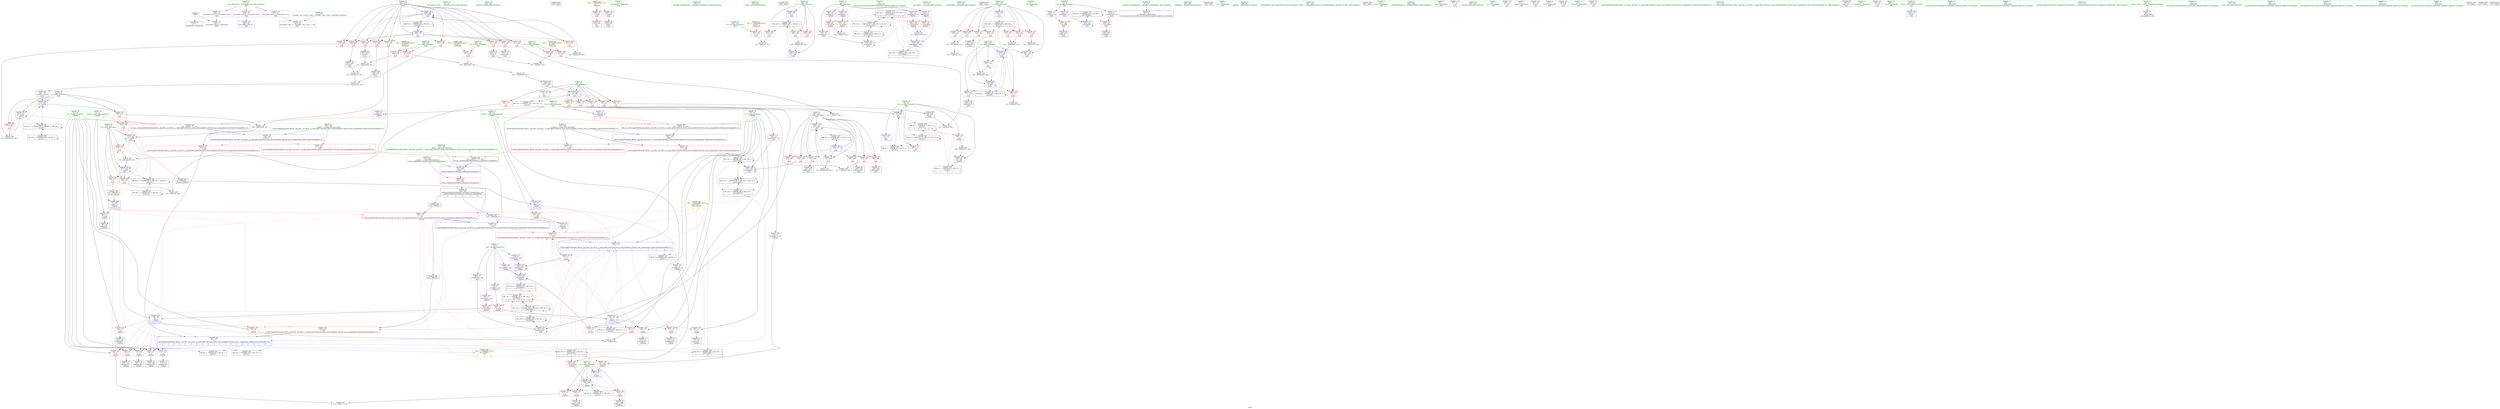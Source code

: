 digraph "SVFG" {
	label="SVFG";

	Node0x561542d8f1a0 [shape=record,color=grey,label="{NodeID: 0\nNullPtr}"];
	Node0x561542d8f1a0 -> Node0x561542dbdf60[style=solid];
	Node0x561542d8f1a0 -> Node0x561542dc0ed0[style=solid];
	Node0x561542de2da0 [shape=record,color=black,label="{NodeID: 360\nMR_18V_2 = PHI(MR_18V_9, MR_18V_1, )\npts\{130000 \}\n}"];
	Node0x561542de2da0 -> Node0x561542dca3b0[style=dashed];
	Node0x561542de2da0 -> Node0x561542de2da0[style=dashed];
	Node0x561542de2da0 -> Node0x561542de64a0[style=dashed];
	Node0x561542de2da0 -> Node0x561542dc6ab0[style=dashed];
	Node0x561542dbfa90 [shape=record,color=red,label="{NodeID: 194\n318\<--206\n\<--i\nmain\n}"];
	Node0x561542dbfa90 -> Node0x561542dce110[style=solid];
	Node0x561542dbcc20 [shape=record,color=purple,label="{NodeID: 111\n153\<--12\narrayidx24\<--nx\n_Z4joinii\n|{<s0>5}}"];
	Node0x561542dbcc20:s0 -> Node0x561542e13480[style=solid,color=red];
	Node0x561542dbaf20 [shape=record,color=green,label="{NodeID: 28\n42\<--43\n__cxx_global_var_init\<--__cxx_global_var_init_field_insensitive\n}"];
	Node0x561542dc1240 [shape=record,color=blue,label="{NodeID: 222\n75\<--89\nry\<--\n_Z4joinii\n|{|<s8>3|<s9>3|<s10>3|<s11>3}}"];
	Node0x561542dc1240 -> Node0x561542dc30a0[style=dashed];
	Node0x561542dc1240 -> Node0x561542dc3170[style=dashed];
	Node0x561542dc1240 -> Node0x561542dc3240[style=dashed];
	Node0x561542dc1240 -> Node0x561542dc3310[style=dashed];
	Node0x561542dc1240 -> Node0x561542dc33e0[style=dashed];
	Node0x561542dc1240 -> Node0x561542dc34b0[style=dashed];
	Node0x561542dc1240 -> Node0x561542dc3580[style=dashed];
	Node0x561542dc1240 -> Node0x561542ddd9a0[style=dashed];
	Node0x561542dc1240:s8 -> Node0x561542dc4280[style=dashed,color=red];
	Node0x561542dc1240:s9 -> Node0x561542dc4350[style=dashed,color=red];
	Node0x561542dc1240:s10 -> Node0x561542dc4420[style=dashed,color=red];
	Node0x561542dc1240:s11 -> Node0x561542dc99f0[style=dashed,color=red];
	Node0x561542dc2c90 [shape=record,color=red,label="{NodeID: 139\n96\<--73\n\<--rx\n_Z4joinii\n}"];
	Node0x561542dc2c90 -> Node0x561542dbe3d0[style=solid];
	Node0x561542dbd690 [shape=record,color=green,label="{NodeID: 56\n260\<--261\nfreopen\<--freopen_field_insensitive\n}"];
	Node0x561542e129c0 [shape=record,color=black,label="{NodeID: 499\n279 = PHI()\n}"];
	Node0x561542dcff10 [shape=record,color=grey,label="{NodeID: 333\n119 = cmp(117, 118, )\n}"];
	Node0x561542dca7c0 [shape=record,color=blue,label="{NodeID: 250\n212\<--360\ny\<--add50\nmain\n}"];
	Node0x561542dca7c0 -> Node0x561542dc05f0[style=dashed];
	Node0x561542dca7c0 -> Node0x561542dc06c0[style=dashed];
	Node0x561542dca7c0 -> Node0x561542dc0790[style=dashed];
	Node0x561542dca7c0 -> Node0x561542dca960[style=dashed];
	Node0x561542dca7c0 -> Node0x561542dc5bb0[style=dashed];
	Node0x561542dc4350 [shape=record,color=red,label="{NodeID: 167\n179\<--178\n\<--call1\n_ZSt4swapIiENSt9enable_ifIXsr6__and_ISt6__not_ISt15__is_tuple_likeIT_EESt21is_move_constructibleIS3_ESt18is_move_assignableIS3_EEE5valueEvE4typeERS3_SC_\n}"];
	Node0x561542dc4350 -> Node0x561542dc9920[style=solid];
	Node0x561542dbef30 [shape=record,color=black,label="{NodeID: 84\n265\<--262\ncall9\<--\nmain\n}"];
	Node0x561542d8f880 [shape=record,color=green,label="{NodeID: 1\n7\<--1\n__dso_handle\<--dummyObj\nGlob }"];
	Node0x561542dbfb60 [shape=record,color=red,label="{NodeID: 195\n331\<--208\n\<--p\nmain\n}"];
	Node0x561542dbfb60 -> Node0x561542dcfc10[style=solid];
	Node0x561542dbccf0 [shape=record,color=purple,label="{NodeID: 112\n156\<--12\narrayidx26\<--nx\n_Z4joinii\n|{<s0>5}}"];
	Node0x561542dbccf0:s0 -> Node0x561542e13640[style=solid,color=red];
	Node0x561542dbaff0 [shape=record,color=green,label="{NodeID: 29\n46\<--47\n_ZNSt8ios_base4InitC1Ev\<--_ZNSt8ios_base4InitC1Ev_field_insensitive\n}"];
	Node0x561542dc1310 [shape=record,color=blue,label="{NodeID: 223\n77\<--114\nh\<--\n_Z4joinii\n}"];
	Node0x561542dc1310 -> Node0x561542dc3650[style=dashed];
	Node0x561542dc1310 -> Node0x561542dc3720[style=dashed];
	Node0x561542dc1310 -> Node0x561542dc37f0[style=dashed];
	Node0x561542dc1310 -> Node0x561542dc14b0[style=dashed];
	Node0x561542dc1310 -> Node0x561542dddea0[style=dashed];
	Node0x561542dc2d60 [shape=record,color=red,label="{NodeID: 140\n121\<--73\n\<--rx\n_Z4joinii\n}"];
	Node0x561542dc2d60 -> Node0x561542dc13e0[style=solid];
	Node0x561542dbd790 [shape=record,color=green,label="{NodeID: 57\n268\<--269\nscanf\<--scanf_field_insensitive\n}"];
	Node0x561542e12a90 [shape=record,color=black,label="{NodeID: 500\n280 = PHI()\n}"];
	Node0x561542df39f0 [shape=record,color=yellow,style=double,label="{NodeID: 417\n42V_1 = ENCHI(MR_42V_0)\npts\{197 \}\nFun[main]}"];
	Node0x561542df39f0 -> Node0x561542dc4d10[style=dashed];
	Node0x561542dd0090 [shape=record,color=grey,label="{NodeID: 334\n104 = cmp(99, 103, )\n}"];
	Node0x561542dca890 [shape=record,color=blue,label="{NodeID: 251\n210\<--372\nx\<--add52\nmain\n}"];
	Node0x561542dca890 -> Node0x561542dc0450[style=dashed];
	Node0x561542dca890 -> Node0x561542dc0520[style=dashed];
	Node0x561542dca890 -> Node0x561542dca890[style=dashed];
	Node0x561542dca890 -> Node0x561542dea0a0[style=dashed];
	Node0x561542dc4420 [shape=record,color=red,label="{NodeID: 168\n183\<--182\n\<--call2\n_ZSt4swapIiENSt9enable_ifIXsr6__and_ISt6__not_ISt15__is_tuple_likeIT_EESt21is_move_constructibleIS3_ESt18is_move_assignableIS3_EEE5valueEvE4typeERS3_SC_\n}"];
	Node0x561542dc4420 -> Node0x561542dc99f0[style=solid];
	Node0x561542dbf000 [shape=record,color=black,label="{NodeID: 85\n286\<--284\nconv\<--add17\nmain\n}"];
	Node0x561542dbf000 -> Node0x561542dca070[style=solid];
	Node0x561542d8f640 [shape=record,color=green,label="{NodeID: 2\n15\<--1\n\<--dummyObj\nCan only get source location for instruction, argument, global var or function.}"];
	Node0x561542dbfc30 [shape=record,color=red,label="{NodeID: 196\n335\<--208\n\<--p\nmain\n}"];
	Node0x561542dbfc30 -> Node0x561542dbf410[style=solid];
	Node0x561542dbcdc0 [shape=record,color=purple,label="{NodeID: 113\n315\<--12\narrayidx28\<--nx\nmain\n}"];
	Node0x561542dbcdc0 -> Node0x561542dca3b0[style=solid];
	Node0x561542dbb0c0 [shape=record,color=green,label="{NodeID: 30\n52\<--53\n__cxa_atexit\<--__cxa_atexit_field_insensitive\n}"];
	Node0x561542dc13e0 [shape=record,color=blue,label="{NodeID: 224\n124\<--121\narrayidx14\<--\n_Z4joinii\n}"];
	Node0x561542dc13e0 -> Node0x561542dc13e0[style=dashed];
	Node0x561542dc13e0 -> Node0x561542dc1580[style=dashed];
	Node0x561542dc2e30 [shape=record,color=red,label="{NodeID: 141\n132\<--73\n\<--rx\n_Z4joinii\n}"];
	Node0x561542dc2e30 -> Node0x561542dc1580[style=solid];
	Node0x561542dbd890 [shape=record,color=green,label="{NodeID: 58\n277\<--278\n_ZNSirsERx\<--_ZNSirsERx_field_insensitive\n}"];
	Node0x561542e12b60 [shape=record,color=black,label="{NodeID: 501\n289 = PHI()\n}"];
	Node0x561542dd0210 [shape=record,color=grey,label="{NodeID: 335\n93 = cmp(91, 92, )\n}"];
	Node0x561542dca960 [shape=record,color=blue,label="{NodeID: 252\n212\<--376\ny\<--add53\nmain\n}"];
	Node0x561542dca960 -> Node0x561542dc05f0[style=dashed];
	Node0x561542dca960 -> Node0x561542dc06c0[style=dashed];
	Node0x561542dca960 -> Node0x561542dc0790[style=dashed];
	Node0x561542dca960 -> Node0x561542dca960[style=dashed];
	Node0x561542dca960 -> Node0x561542dc5bb0[style=dashed];
	Node0x561542dc44f0 [shape=record,color=red,label="{NodeID: 169\n218\<--192\n\<--k\nmain\n}"];
	Node0x561542dc44f0 -> Node0x561542dcdc90[style=solid];
	Node0x561542dbf0d0 [shape=record,color=black,label="{NodeID: 86\n305\<--304\nidxprom23\<--\nmain\n}"];
	Node0x561542d8f430 [shape=record,color=green,label="{NodeID: 3\n21\<--1\n.str\<--dummyObj\nGlob }"];
	Node0x561542dbfd00 [shape=record,color=red,label="{NodeID: 197\n341\<--208\n\<--p\nmain\n}"];
	Node0x561542dbfd00 -> Node0x561542dbf5b0[style=solid];
	Node0x561542dbce90 [shape=record,color=purple,label="{NodeID: 114\n226\<--17\narrayidx\<--np\nmain\n}"];
	Node0x561542dbce90 -> Node0x561542dc0860[style=solid];
	Node0x561542dbb190 [shape=record,color=green,label="{NodeID: 31\n51\<--57\n_ZNSt8ios_base4InitD1Ev\<--_ZNSt8ios_base4InitD1Ev_field_insensitive\n}"];
	Node0x561542dbb190 -> Node0x561542dbe130[style=solid];
	Node0x561542dc14b0 [shape=record,color=blue,label="{NodeID: 225\n77\<--129\nh\<--\n_Z4joinii\n}"];
	Node0x561542dc14b0 -> Node0x561542dc3650[style=dashed];
	Node0x561542dc14b0 -> Node0x561542dc3720[style=dashed];
	Node0x561542dc14b0 -> Node0x561542dc37f0[style=dashed];
	Node0x561542dc14b0 -> Node0x561542dc14b0[style=dashed];
	Node0x561542dc14b0 -> Node0x561542dddea0[style=dashed];
	Node0x561542dc2f00 [shape=record,color=red,label="{NodeID: 142\n141\<--73\n\<--rx\n_Z4joinii\n}"];
	Node0x561542dc2f00 -> Node0x561542dbe980[style=solid];
	Node0x561542dbd990 [shape=record,color=green,label="{NodeID: 59\n290\<--291\n_ZNSolsEi\<--_ZNSolsEi_field_insensitive\n}"];
	Node0x561542e12c90 [shape=record,color=black,label="{NodeID: 502\n292 = PHI()\n}"];
	Node0x561542df3bb0 [shape=record,color=yellow,style=double,label="{NodeID: 419\n46V_1 = ENCHI(MR_46V_0)\npts\{201 \}\nFun[main]}"];
	Node0x561542df3bb0 -> Node0x561542dc5050[style=dashed];
	Node0x561542df3bb0 -> Node0x561542dc5120[style=dashed];
	Node0x561542dd0390 [shape=record,color=grey,label="{NodeID: 336\n365 = cmp(363, 364, )\n}"];
	Node0x561542dcaa30 [shape=record,color=blue,label="{NodeID: 253\n208\<--382\np\<--inc56\nmain\n}"];
	Node0x561542dcaa30 -> Node0x561542dbfb60[style=dashed];
	Node0x561542dcaa30 -> Node0x561542dbfc30[style=dashed];
	Node0x561542dcaa30 -> Node0x561542dbfd00[style=dashed];
	Node0x561542dcaa30 -> Node0x561542dbfdd0[style=dashed];
	Node0x561542dcaa30 -> Node0x561542dbfea0[style=dashed];
	Node0x561542dcaa30 -> Node0x561542dbff70[style=dashed];
	Node0x561542dcaa30 -> Node0x561542dc0040[style=dashed];
	Node0x561542dcaa30 -> Node0x561542dc0110[style=dashed];
	Node0x561542dcaa30 -> Node0x561542dc01e0[style=dashed];
	Node0x561542dcaa30 -> Node0x561542dc02b0[style=dashed];
	Node0x561542dcaa30 -> Node0x561542dcaa30[style=dashed];
	Node0x561542dcaa30 -> Node0x561542de14a0[style=dashed];
	Node0x561542dc45c0 [shape=record,color=red,label="{NodeID: 170\n219\<--192\n\<--k\nmain\n}"];
	Node0x561542dc45c0 -> Node0x561542dcdc90[style=solid];
	Node0x561542dbf1a0 [shape=record,color=black,label="{NodeID: 87\n309\<--308\nidxprom25\<--\nmain\n}"];
	Node0x561542da5bf0 [shape=record,color=green,label="{NodeID: 4\n23\<--1\n.str.1\<--dummyObj\nGlob }"];
	Node0x561542dbfdd0 [shape=record,color=red,label="{NodeID: 198\n346\<--208\n\<--p\nmain\n}"];
	Node0x561542dbfdd0 -> Node0x561542dbf680[style=solid];
	Node0x561542dbcf60 [shape=record,color=purple,label="{NodeID: 115\n240\<--17\narrayidx6\<--np\nmain\n}"];
	Node0x561542dbcf60 -> Node0x561542dc9d30[style=solid];
	Node0x561542dbb260 [shape=record,color=green,label="{NodeID: 32\n64\<--65\n_Z4joinii\<--_Z4joinii_field_insensitive\n}"];
	Node0x561542dc1580 [shape=record,color=blue,label="{NodeID: 226\n135\<--132\narrayidx18\<--\n_Z4joinii\n}"];
	Node0x561542dc1580 -> Node0x561542dde3a0[style=dashed];
	Node0x561542dc2fd0 [shape=record,color=red,label="{NodeID: 143\n151\<--73\n\<--rx\n_Z4joinii\n}"];
	Node0x561542dc2fd0 -> Node0x561542dbea50[style=solid];
	Node0x561542dbda90 [shape=record,color=green,label="{NodeID: 60\n293\<--294\n_ZSt4endlIcSt11char_traitsIcEERSt13basic_ostreamIT_T0_ES6_\<--_ZSt4endlIcSt11char_traitsIcEERSt13basic_ostreamIT_T0_ES6__field_insensitive\n}"];
	Node0x561542e12d60 [shape=record,color=black,label="{NodeID: 503\n389 = PHI()\n}"];
	Node0x561542df3c90 [shape=record,color=yellow,style=double,label="{NodeID: 420\n48V_1 = ENCHI(MR_48V_0)\npts\{203 \}\nFun[main]}"];
	Node0x561542df3c90 -> Node0x561542dc51f0[style=dashed];
	Node0x561542dd0510 [shape=record,color=grey,label="{NodeID: 337\n274 = cmp(272, 273, )\n}"];
	Node0x561542dcab00 [shape=record,color=blue,label="{NodeID: 254\n198\<--394\ncc\<--inc61\nmain\n}"];
	Node0x561542dcab00 -> Node0x561542de0aa0[style=dashed];
	Node0x561542dc4690 [shape=record,color=red,label="{NodeID: 171\n224\<--192\n\<--k\nmain\n}"];
	Node0x561542dc4690 -> Node0x561542dbebf0[style=solid];
	Node0x561542dbf270 [shape=record,color=black,label="{NodeID: 88\n314\<--313\nidxprom27\<--\nmain\n}"];
	Node0x561542da72e0 [shape=record,color=green,label="{NodeID: 5\n25\<--1\nstdin\<--dummyObj\nGlob }"];
	Node0x561542de46a0 [shape=record,color=black,label="{NodeID: 365\nMR_18V_5 = PHI(MR_18V_4, MR_18V_1, )\npts\{130000 \}\n|{|<s2>5|<s3>5|<s4>5}}"];
	Node0x561542de46a0 -> Node0x561542dc3c00[style=dashed];
	Node0x561542de46a0 -> Node0x561542dc3cd0[style=dashed];
	Node0x561542de46a0:s2 -> Node0x561542dc4280[style=dashed,color=red];
	Node0x561542de46a0:s3 -> Node0x561542dc4350[style=dashed,color=red];
	Node0x561542de46a0:s4 -> Node0x561542dc9920[style=dashed,color=red];
	Node0x561542dbfea0 [shape=record,color=red,label="{NodeID: 199\n349\<--208\n\<--p\nmain\n}"];
	Node0x561542dbfea0 -> Node0x561542dbf750[style=solid];
	Node0x561542dc1950 [shape=record,color=purple,label="{NodeID: 116\n337\<--17\narrayidx39\<--np\nmain\n}"];
	Node0x561542dc1950 -> Node0x561542dc0930[style=solid];
	Node0x561542dbb330 [shape=record,color=green,label="{NodeID: 33\n69\<--70\nx.addr\<--x.addr_field_insensitive\n_Z4joinii\n|{|<s2>4}}"];
	Node0x561542dbb330 -> Node0x561542dc2a20[style=solid];
	Node0x561542dbb330 -> Node0x561542dc0fd0[style=solid];
	Node0x561542dbb330:s2 -> Node0x561542e13480[style=solid,color=red];
	Node0x561542dcdc90 [shape=record,color=grey,label="{NodeID: 310\n220 = Binary(218, 219, )\n}"];
	Node0x561542dcdc90 -> Node0x561542dcf610[style=solid];
	Node0x561542dc1650 [shape=record,color=blue,label="{NodeID: 227\n143\<--145\narrayidx22\<--add\n_Z4joinii\n}"];
	Node0x561542dc1650 -> Node0x561542ddf0b0[style=dashed];
	Node0x561542dc30a0 [shape=record,color=red,label="{NodeID: 144\n92\<--75\n\<--ry\n_Z4joinii\n}"];
	Node0x561542dc30a0 -> Node0x561542dd0210[style=solid];
	Node0x561542dbdb90 [shape=record,color=green,label="{NodeID: 61\n295\<--296\n_ZNSolsEPFRSoS_E\<--_ZNSolsEPFRSoS_E_field_insensitive\n}"];
	Node0x561542e12e30 [shape=record,color=black,label="{NodeID: 504\n67 = PHI(367, )\n0th arg _Z4joinii }"];
	Node0x561542e12e30 -> Node0x561542dc0fd0[style=solid];
	Node0x561542df3d70 [shape=record,color=yellow,style=double,label="{NodeID: 421\n50V_1 = ENCHI(MR_50V_0)\npts\{205 \}\nFun[main]}"];
	Node0x561542df3d70 -> Node0x561542dc52c0[style=dashed];
	Node0x561542df3d70 -> Node0x561542dc5390[style=dashed];
	Node0x561542dcabd0 [shape=record,color=blue,label="{NodeID: 255\n421\<--420\n__t.addr\<--__t\n_ZSt4moveIRiEONSt16remove_referenceIT_E4typeEOS2_\n}"];
	Node0x561542dcabd0 -> Node0x561542dc0a00[style=dashed];
	Node0x561542dc4760 [shape=record,color=red,label="{NodeID: 172\n230\<--192\n\<--k\nmain\n}"];
	Node0x561542dc4760 -> Node0x561542dce890[style=solid];
	Node0x561542dbf340 [shape=record,color=black,label="{NodeID: 89\n326\<--325\nconv32\<--\nmain\n}"];
	Node0x561542dbf340 -> Node0x561542dcfd90[style=solid];
	Node0x561542da7370 [shape=record,color=green,label="{NodeID: 6\n26\<--1\n.str.2\<--dummyObj\nGlob }"];
	Node0x561542de4ba0 [shape=record,color=black,label="{NodeID: 366\nMR_2V_6 = PHI(MR_2V_7, MR_2V_4, )\npts\{20 \}\n|{|<s1>17|<s2>17|<s3>17}}"];
	Node0x561542de4ba0 -> Node0x561542de9ba0[style=dashed];
	Node0x561542de4ba0:s1 -> Node0x561542dc26e0[style=dashed,color=red];
	Node0x561542de4ba0:s2 -> Node0x561542dc1720[style=dashed,color=red];
	Node0x561542de4ba0:s3 -> Node0x561542ddc5a0[style=dashed,color=red];
	Node0x561542dbff70 [shape=record,color=red,label="{NodeID: 200\n353\<--208\n\<--p\nmain\n}"];
	Node0x561542dbff70 -> Node0x561542dbf820[style=solid];
	Node0x561542dc1a20 [shape=record,color=purple,label="{NodeID: 117\n257\<--21\n\<--.str\nmain\n}"];
	Node0x561542dbb400 [shape=record,color=green,label="{NodeID: 34\n71\<--72\ny.addr\<--y.addr_field_insensitive\n_Z4joinii\n|{|<s2>4}}"];
	Node0x561542dbb400 -> Node0x561542dc2af0[style=solid];
	Node0x561542dbb400 -> Node0x561542dc10a0[style=solid];
	Node0x561542dbb400:s2 -> Node0x561542e13640[style=solid,color=red];
	Node0x561542dcde10 [shape=record,color=grey,label="{NodeID: 311\n351 = Binary(348, 350, )\n}"];
	Node0x561542dcde10 -> Node0x561542dcdf90[style=solid];
	Node0x561542dc1720 [shape=record,color=blue,label="{NodeID: 228\n19\<--148\nres\<--dec\n_Z4joinii\n}"];
	Node0x561542dc1720 -> Node0x561542ddc5a0[style=dashed];
	Node0x561542dc3170 [shape=record,color=red,label="{NodeID: 145\n100\<--75\n\<--ry\n_Z4joinii\n}"];
	Node0x561542dc3170 -> Node0x561542dbe4a0[style=solid];
	Node0x561542dbdc90 [shape=record,color=green,label="{NodeID: 62\n390\<--391\nprintf\<--printf_field_insensitive\n}"];
	Node0x561542e13060 [shape=record,color=black,label="{NodeID: 505\n68 = PHI(368, )\n1st arg _Z4joinii }"];
	Node0x561542e13060 -> Node0x561542dc10a0[style=solid];
	Node0x561542dc4830 [shape=record,color=red,label="{NodeID: 173\n231\<--192\n\<--k\nmain\n}"];
	Node0x561542dc4830 -> Node0x561542dce890[style=solid];
	Node0x561542dbf410 [shape=record,color=black,label="{NodeID: 90\n336\<--335\nidxprom38\<--\nmain\n}"];
	Node0x561542da63c0 [shape=record,color=green,label="{NodeID: 7\n28\<--1\n.str.3\<--dummyObj\nGlob }"];
	Node0x561542dc0040 [shape=record,color=red,label="{NodeID: 201\n359\<--208\n\<--p\nmain\n}"];
	Node0x561542dc0040 -> Node0x561542dce290[style=solid];
	Node0x561542dc1af0 [shape=record,color=purple,label="{NodeID: 118\n258\<--23\n\<--.str.1\nmain\n}"];
	Node0x561542dbb4d0 [shape=record,color=green,label="{NodeID: 35\n73\<--74\nrx\<--rx_field_insensitive\n_Z4joinii\n|{|<s7>3}}"];
	Node0x561542dbb4d0 -> Node0x561542dc2bc0[style=solid];
	Node0x561542dbb4d0 -> Node0x561542dc2c90[style=solid];
	Node0x561542dbb4d0 -> Node0x561542dc2d60[style=solid];
	Node0x561542dbb4d0 -> Node0x561542dc2e30[style=solid];
	Node0x561542dbb4d0 -> Node0x561542dc2f00[style=solid];
	Node0x561542dbb4d0 -> Node0x561542dc2fd0[style=solid];
	Node0x561542dbb4d0 -> Node0x561542dc1170[style=solid];
	Node0x561542dbb4d0:s7 -> Node0x561542e13480[style=solid,color=red];
	Node0x561542dcdf90 [shape=record,color=grey,label="{NodeID: 312\n352 = Binary(347, 351, )\n}"];
	Node0x561542dcdf90 -> Node0x561542dce710[style=solid];
	Node0x561542dc17f0 [shape=record,color=blue,label="{NodeID: 229\n163\<--161\n__a.addr\<--__a\n_ZSt4swapIiENSt9enable_ifIXsr6__and_ISt6__not_ISt15__is_tuple_likeIT_EESt21is_move_constructibleIS3_ESt18is_move_assignableIS3_EEE5valueEvE4typeERS3_SC_\n}"];
	Node0x561542dc17f0 -> Node0x561542dc3f40[style=dashed];
	Node0x561542dc17f0 -> Node0x561542dc4010[style=dashed];
	Node0x561542dc3240 [shape=record,color=red,label="{NodeID: 146\n111\<--75\n\<--ry\n_Z4joinii\n}"];
	Node0x561542dc3240 -> Node0x561542dbe570[style=solid];
	Node0x561542dbdd90 [shape=record,color=green,label="{NodeID: 63\n421\<--422\n__t.addr\<--__t.addr_field_insensitive\n_ZSt4moveIRiEONSt16remove_referenceIT_E4typeEOS2_\n}"];
	Node0x561542dbdd90 -> Node0x561542dc0a00[style=solid];
	Node0x561542dbdd90 -> Node0x561542dcabd0[style=solid];
	Node0x561542e131a0 [shape=record,color=black,label="{NodeID: 506\n420 = PHI(171, 177, 167, )\n0th arg _ZSt4moveIRiEONSt16remove_referenceIT_E4typeEOS2_ }"];
	Node0x561542e131a0 -> Node0x561542dcabd0[style=solid];
	Node0x561542ddc5a0 [shape=record,color=black,label="{NodeID: 340\nMR_2V_2 = PHI(MR_2V_3, MR_2V_1, )\npts\{20 \}\n|{<s0>17}}"];
	Node0x561542ddc5a0:s0 -> Node0x561542de4ba0[style=dashed,color=blue];
	Node0x561542dc4900 [shape=record,color=red,label="{NodeID: 174\n244\<--192\n\<--k\nmain\n}"];
	Node0x561542dc4900 -> Node0x561542dced10[style=solid];
	Node0x561542dbf4e0 [shape=record,color=black,label="{NodeID: 91\n339\<--338\ntobool40\<--\nmain\n}"];
	Node0x561542da6450 [shape=record,color=green,label="{NodeID: 8\n30\<--1\nstdout\<--dummyObj\nGlob }"];
	Node0x561542dc0110 [shape=record,color=red,label="{NodeID: 202\n370\<--208\n\<--p\nmain\n}"];
	Node0x561542dc0110 -> Node0x561542dceb90[style=solid];
	Node0x561542dc1bc0 [shape=record,color=purple,label="{NodeID: 119\n263\<--26\n\<--.str.2\nmain\n}"];
	Node0x561542dbb5a0 [shape=record,color=green,label="{NodeID: 36\n75\<--76\nry\<--ry_field_insensitive\n_Z4joinii\n|{|<s8>3}}"];
	Node0x561542dbb5a0 -> Node0x561542dc30a0[style=solid];
	Node0x561542dbb5a0 -> Node0x561542dc3170[style=solid];
	Node0x561542dbb5a0 -> Node0x561542dc3240[style=solid];
	Node0x561542dbb5a0 -> Node0x561542dc3310[style=solid];
	Node0x561542dbb5a0 -> Node0x561542dc33e0[style=solid];
	Node0x561542dbb5a0 -> Node0x561542dc34b0[style=solid];
	Node0x561542dbb5a0 -> Node0x561542dc3580[style=solid];
	Node0x561542dbb5a0 -> Node0x561542dc1240[style=solid];
	Node0x561542dbb5a0:s8 -> Node0x561542e13640[style=solid,color=red];
	Node0x561542dce110 [shape=record,color=grey,label="{NodeID: 313\n319 = Binary(318, 253, )\n}"];
	Node0x561542dce110 -> Node0x561542dca480[style=solid];
	Node0x561542dc97c0 [shape=record,color=blue,label="{NodeID: 230\n165\<--162\n__b.addr\<--__b\n_ZSt4swapIiENSt9enable_ifIXsr6__and_ISt6__not_ISt15__is_tuple_likeIT_EESt21is_move_constructibleIS3_ESt18is_move_assignableIS3_EEE5valueEvE4typeERS3_SC_\n}"];
	Node0x561542dc97c0 -> Node0x561542dc40e0[style=dashed];
	Node0x561542dc97c0 -> Node0x561542dc41b0[style=dashed];
	Node0x561542dc3310 [shape=record,color=red,label="{NodeID: 147\n118\<--75\n\<--ry\n_Z4joinii\n}"];
	Node0x561542dc3310 -> Node0x561542dcff10[style=solid];
	Node0x561542dbde60 [shape=record,color=green,label="{NodeID: 64\n39\<--426\n_GLOBAL__sub_I_u1ik_1_1.cpp\<--_GLOBAL__sub_I_u1ik_1_1.cpp_field_insensitive\n}"];
	Node0x561542dbde60 -> Node0x561542dc0dd0[style=solid];
	Node0x561542e13480 [shape=record,color=black,label="{NodeID: 507\n161 = PHI(73, 69, 153, )\n0th arg _ZSt4swapIiENSt9enable_ifIXsr6__and_ISt6__not_ISt15__is_tuple_likeIT_EESt21is_move_constructibleIS3_ESt18is_move_assignableIS3_EEE5valueEvE4typeERS3_SC_ }"];
	Node0x561542e13480 -> Node0x561542dc17f0[style=solid];
	Node0x561542ddcaa0 [shape=record,color=black,label="{NodeID: 341\nMR_4V_3 = PHI(MR_4V_5, MR_4V_2, )\npts\{70 \}\n}"];
	Node0x561542dc49d0 [shape=record,color=red,label="{NodeID: 175\n251\<--192\n\<--k\nmain\n}"];
	Node0x561542dc49d0 -> Node0x561542dcee90[style=solid];
	Node0x561542dbf5b0 [shape=record,color=black,label="{NodeID: 92\n342\<--341\nconv41\<--\nmain\n}"];
	Node0x561542dbf5b0 -> Node0x561542dcfa90[style=solid];
	Node0x561542da6dc0 [shape=record,color=green,label="{NodeID: 9\n31\<--1\n.str.4\<--dummyObj\nGlob }"];
	Node0x561542de5aa0 [shape=record,color=black,label="{NodeID: 369\nMR_14V_7 = PHI(MR_14V_8, MR_14V_5, )\npts\{90000 \}\n|{|<s1>17|<s2>17|<s3>17|<s4>17|<s5>17}}"];
	Node0x561542de5aa0 -> Node0x561542dc60b0[style=dashed];
	Node0x561542de5aa0:s1 -> Node0x561542dc38c0[style=dashed,color=red];
	Node0x561542de5aa0:s2 -> Node0x561542dc3990[style=dashed,color=red];
	Node0x561542de5aa0:s3 -> Node0x561542dc13e0[style=dashed,color=red];
	Node0x561542de5aa0:s4 -> Node0x561542dc1580[style=dashed,color=red];
	Node0x561542de5aa0:s5 -> Node0x561542dde3a0[style=dashed,color=red];
	Node0x561542dc01e0 [shape=record,color=red,label="{NodeID: 203\n374\<--208\n\<--p\nmain\n}"];
	Node0x561542dc01e0 -> Node0x561542dcea10[style=solid];
	Node0x561542dc1c90 [shape=record,color=purple,label="{NodeID: 120\n264\<--28\n\<--.str.3\nmain\n}"];
	Node0x561542dbb670 [shape=record,color=green,label="{NodeID: 37\n77\<--78\nh\<--h_field_insensitive\n_Z4joinii\n}"];
	Node0x561542dbb670 -> Node0x561542dc3650[style=solid];
	Node0x561542dbb670 -> Node0x561542dc3720[style=solid];
	Node0x561542dbb670 -> Node0x561542dc37f0[style=solid];
	Node0x561542dbb670 -> Node0x561542dc1310[style=solid];
	Node0x561542dbb670 -> Node0x561542dc14b0[style=solid];
	Node0x561542dce290 [shape=record,color=grey,label="{NodeID: 314\n360 = Binary(358, 359, )\n}"];
	Node0x561542dce290 -> Node0x561542dca7c0[style=solid];
	Node0x561542dc9850 [shape=record,color=blue,label="{NodeID: 231\n167\<--175\n__tmp\<--\n_ZSt4swapIiENSt9enable_ifIXsr6__and_ISt6__not_ISt15__is_tuple_likeIT_EESt21is_move_constructibleIS3_ESt18is_move_assignableIS3_EEE5valueEvE4typeERS3_SC_\n}"];
	Node0x561542dc9850 -> Node0x561542dc4350[style=dashed];
	Node0x561542dc9850 -> Node0x561542dc4420[style=dashed];
	Node0x561542dc33e0 [shape=record,color=red,label="{NodeID: 148\n133\<--75\n\<--ry\n_Z4joinii\n}"];
	Node0x561542dc33e0 -> Node0x561542dbe7e0[style=solid];
	Node0x561542dbdf60 [shape=record,color=black,label="{NodeID: 65\n2\<--3\ndummyVal\<--dummyVal\n}"];
	Node0x561542e13640 [shape=record,color=black,label="{NodeID: 508\n162 = PHI(75, 71, 156, )\n1st arg _ZSt4swapIiENSt9enable_ifIXsr6__and_ISt6__not_ISt15__is_tuple_likeIT_EESt21is_move_constructibleIS3_ESt18is_move_assignableIS3_EEE5valueEvE4typeERS3_SC_ }"];
	Node0x561542e13640 -> Node0x561542dc97c0[style=solid];
	Node0x561542ddcfa0 [shape=record,color=black,label="{NodeID: 342\nMR_6V_3 = PHI(MR_6V_5, MR_6V_2, )\npts\{72 \}\n}"];
	Node0x561542dc4aa0 [shape=record,color=red,label="{NodeID: 176\n235\<--194\n\<--j\nmain\n}"];
	Node0x561542dc4aa0 -> Node0x561542dcf790[style=solid];
	Node0x561542dbf680 [shape=record,color=black,label="{NodeID: 93\n347\<--346\nconv44\<--\nmain\n}"];
	Node0x561542dbf680 -> Node0x561542dcdf90[style=solid];
	Node0x561542da6e50 [shape=record,color=green,label="{NodeID: 10\n33\<--1\n_ZSt3cin\<--dummyObj\nGlob }"];
	Node0x561542de5fa0 [shape=record,color=black,label="{NodeID: 370\nMR_16V_7 = PHI(MR_16V_8, MR_16V_5, )\npts\{110000 \}\n|{|<s1>17|<s2>17|<s3>17|<s4>17|<s5>17|<s6>17}}"];
	Node0x561542de5fa0 -> Node0x561542dc65b0[style=dashed];
	Node0x561542de5fa0:s1 -> Node0x561542dc3a60[style=dashed,color=red];
	Node0x561542de5fa0:s2 -> Node0x561542dc3b30[style=dashed,color=red];
	Node0x561542de5fa0:s3 -> Node0x561542dc3da0[style=dashed,color=red];
	Node0x561542de5fa0:s4 -> Node0x561542dc3e70[style=dashed,color=red];
	Node0x561542de5fa0:s5 -> Node0x561542dc1650[style=dashed,color=red];
	Node0x561542de5fa0:s6 -> Node0x561542ddf0b0[style=dashed,color=red];
	Node0x561542dc02b0 [shape=record,color=red,label="{NodeID: 204\n381\<--208\n\<--p\nmain\n}"];
	Node0x561542dc02b0 -> Node0x561542dcf490[style=solid];
	Node0x561542dc1d60 [shape=record,color=purple,label="{NodeID: 121\n266\<--31\n\<--.str.4\nmain\n}"];
	Node0x561542dbb740 [shape=record,color=green,label="{NodeID: 38\n107\<--108\n_ZSt4swapIiENSt9enable_ifIXsr6__and_ISt6__not_ISt15__is_tuple_likeIT_EESt21is_move_constructibleIS3_ESt18is_move_assignableIS3_EEE5valueEvE4typeERS3_SC_\<--_ZSt4swapIiENSt9enable_ifIXsr6__and_ISt6__not_ISt15__is_tuple_likeIT_EESt21is_move_constructibleIS3_ESt18is_move_assignableIS3_EEE5valueEvE4typeERS3_SC__field_insensitive\n}"];
	Node0x561542dce410 [shape=record,color=grey,label="{NodeID: 315\n148 = Binary(147, 149, )\n}"];
	Node0x561542dce410 -> Node0x561542dc1720[style=solid];
	Node0x561542dc9920 [shape=record,color=blue,label="{NodeID: 232\n180\<--179\n\<--\n_ZSt4swapIiENSt9enable_ifIXsr6__and_ISt6__not_ISt15__is_tuple_likeIT_EESt21is_move_constructibleIS3_ESt18is_move_assignableIS3_EEE5valueEvE4typeERS3_SC_\n|{|<s2>3|<s3>3|<s4>3|<s5>3|<s6>3|<s7>4}}"];
	Node0x561542dc9920 -> Node0x561542dc4420[style=dashed];
	Node0x561542dc9920 -> Node0x561542dc99f0[style=dashed];
	Node0x561542dc9920:s2 -> Node0x561542dc2d60[style=dashed,color=blue];
	Node0x561542dc9920:s3 -> Node0x561542dc2e30[style=dashed,color=blue];
	Node0x561542dc9920:s4 -> Node0x561542dc2f00[style=dashed,color=blue];
	Node0x561542dc9920:s5 -> Node0x561542dc2fd0[style=dashed,color=blue];
	Node0x561542dc9920:s6 -> Node0x561542ddd4a0[style=dashed,color=blue];
	Node0x561542dc9920:s7 -> Node0x561542ddcaa0[style=dashed,color=blue];
	Node0x561542dc34b0 [shape=record,color=red,label="{NodeID: 149\n137\<--75\n\<--ry\n_Z4joinii\n}"];
	Node0x561542dc34b0 -> Node0x561542dbe8b0[style=solid];
	Node0x561542dbe060 [shape=record,color=black,label="{NodeID: 66\n189\<--15\nmain_ret\<--\nmain\n}"];
	Node0x561542ddd4a0 [shape=record,color=black,label="{NodeID: 343\nMR_8V_3 = PHI(MR_8V_5, MR_8V_2, )\npts\{74 \}\n}"];
	Node0x561542dc4b70 [shape=record,color=red,label="{NodeID: 177\n238\<--194\n\<--j\nmain\n}"];
	Node0x561542dc4b70 -> Node0x561542dbed90[style=solid];
	Node0x561542dbf750 [shape=record,color=black,label="{NodeID: 94\n350\<--349\nconv45\<--\nmain\n}"];
	Node0x561542dbf750 -> Node0x561542dcde10[style=solid];
	Node0x561542da74c0 [shape=record,color=green,label="{NodeID: 11\n34\<--1\n_ZSt4cerr\<--dummyObj\nGlob }"];
	Node0x561542de64a0 [shape=record,color=black,label="{NodeID: 371\nMR_18V_7 = PHI(MR_18V_8, MR_18V_5, )\npts\{130000 \}\n|{|<s1>17}}"];
	Node0x561542de64a0 -> Node0x561542dc6ab0[style=dashed];
	Node0x561542de64a0:s1 -> Node0x561542df3290[style=dashed,color=red];
	Node0x561542dc0380 [shape=record,color=red,label="{NodeID: 205\n358\<--210\n\<--x\nmain\n}"];
	Node0x561542dc0380 -> Node0x561542dce290[style=solid];
	Node0x561542dc1e30 [shape=record,color=purple,label="{NodeID: 122\n388\<--35\n\<--.str.5\nmain\n}"];
	Node0x561542dbb840 [shape=record,color=green,label="{NodeID: 39\n163\<--164\n__a.addr\<--__a.addr_field_insensitive\n_ZSt4swapIiENSt9enable_ifIXsr6__and_ISt6__not_ISt15__is_tuple_likeIT_EESt21is_move_constructibleIS3_ESt18is_move_assignableIS3_EEE5valueEvE4typeERS3_SC_\n}"];
	Node0x561542dbb840 -> Node0x561542dc3f40[style=solid];
	Node0x561542dbb840 -> Node0x561542dc4010[style=solid];
	Node0x561542dbb840 -> Node0x561542dc17f0[style=solid];
	Node0x561542dce590 [shape=record,color=grey,label="{NodeID: 316\n145 = Binary(144, 140, )\n}"];
	Node0x561542dce590 -> Node0x561542dc1650[style=solid];
	Node0x561542dc99f0 [shape=record,color=blue,label="{NodeID: 233\n184\<--183\n\<--\n_ZSt4swapIiENSt9enable_ifIXsr6__and_ISt6__not_ISt15__is_tuple_likeIT_EESt21is_move_constructibleIS3_ESt18is_move_assignableIS3_EEE5valueEvE4typeERS3_SC_\n|{<s0>3|<s1>3|<s2>3|<s3>3|<s4>3|<s5>3|<s6>3|<s7>4|<s8>4|<s9>5}}"];
	Node0x561542dc99f0:s0 -> Node0x561542dc3240[style=dashed,color=blue];
	Node0x561542dc99f0:s1 -> Node0x561542dc3310[style=dashed,color=blue];
	Node0x561542dc99f0:s2 -> Node0x561542dc33e0[style=dashed,color=blue];
	Node0x561542dc99f0:s3 -> Node0x561542dc34b0[style=dashed,color=blue];
	Node0x561542dc99f0:s4 -> Node0x561542dc3580[style=dashed,color=blue];
	Node0x561542dc99f0:s5 -> Node0x561542ddd9a0[style=dashed,color=blue];
	Node0x561542dc99f0:s6 -> Node0x561542df81c0[style=dashed,color=blue];
	Node0x561542dc99f0:s7 -> Node0x561542ddcfa0[style=dashed,color=blue];
	Node0x561542dc99f0:s8 -> Node0x561542de46a0[style=dashed,color=blue];
	Node0x561542dc99f0:s9 -> Node0x561542ddf1a0[style=dashed,color=blue];
	Node0x561542dc3580 [shape=record,color=red,label="{NodeID: 150\n154\<--75\n\<--ry\n_Z4joinii\n}"];
	Node0x561542dc3580 -> Node0x561542dbeb20[style=solid];
	Node0x561542dbe130 [shape=record,color=black,label="{NodeID: 67\n50\<--51\n\<--_ZNSt8ios_base4InitD1Ev\nCan only get source location for instruction, argument, global var or function.}"];
	Node0x561542ddd9a0 [shape=record,color=black,label="{NodeID: 344\nMR_10V_3 = PHI(MR_10V_5, MR_10V_2, )\npts\{76 \}\n}"];
	Node0x561542dc4c40 [shape=record,color=red,label="{NodeID: 178\n245\<--194\n\<--j\nmain\n}"];
	Node0x561542dc4c40 -> Node0x561542dced10[style=solid];
	Node0x561542dbf820 [shape=record,color=black,label="{NodeID: 95\n354\<--353\nconv47\<--\nmain\n}"];
	Node0x561542dbf820 -> Node0x561542dce710[style=solid];
	Node0x561542da7590 [shape=record,color=green,label="{NodeID: 12\n35\<--1\n.str.5\<--dummyObj\nGlob }"];
	Node0x561542de69a0 [shape=record,color=black,label="{NodeID: 372\nMR_38V_3 = PHI(MR_38V_4, MR_38V_2, )\npts\{193 \}\n}"];
	Node0x561542de69a0 -> Node0x561542dc44f0[style=dashed];
	Node0x561542de69a0 -> Node0x561542dc45c0[style=dashed];
	Node0x561542de69a0 -> Node0x561542dc4690[style=dashed];
	Node0x561542de69a0 -> Node0x561542dc4760[style=dashed];
	Node0x561542de69a0 -> Node0x561542dc4830[style=dashed];
	Node0x561542de69a0 -> Node0x561542dc4900[style=dashed];
	Node0x561542de69a0 -> Node0x561542dc49d0[style=dashed];
	Node0x561542de69a0 -> Node0x561542dc9ed0[style=dashed];
	Node0x561542dc0450 [shape=record,color=red,label="{NodeID: 206\n367\<--210\n\<--x\nmain\n|{<s0>17}}"];
	Node0x561542dc0450:s0 -> Node0x561542e12e30[style=solid,color=red];
	Node0x561542dc1f00 [shape=record,color=purple,label="{NodeID: 123\n430\<--37\nllvm.global_ctors_0\<--llvm.global_ctors\nGlob }"];
	Node0x561542dc1f00 -> Node0x561542dc0cd0[style=solid];
	Node0x561542dbb910 [shape=record,color=green,label="{NodeID: 40\n165\<--166\n__b.addr\<--__b.addr_field_insensitive\n_ZSt4swapIiENSt9enable_ifIXsr6__and_ISt6__not_ISt15__is_tuple_likeIT_EESt21is_move_constructibleIS3_ESt18is_move_assignableIS3_EEE5valueEvE4typeERS3_SC_\n}"];
	Node0x561542dbb910 -> Node0x561542dc40e0[style=solid];
	Node0x561542dbb910 -> Node0x561542dc41b0[style=solid];
	Node0x561542dbb910 -> Node0x561542dc97c0[style=solid];
	Node0x561542dce710 [shape=record,color=grey,label="{NodeID: 317\n355 = Binary(352, 354, )\n}"];
	Node0x561542dce710 -> Node0x561542dbbff0[style=solid];
	Node0x561542dc9ac0 [shape=record,color=blue,label="{NodeID: 234\n190\<--15\nretval\<--\nmain\n}"];
	Node0x561542dc3650 [shape=record,color=red,label="{NodeID: 151\n117\<--77\n\<--h\n_Z4joinii\n}"];
	Node0x561542dc3650 -> Node0x561542dcff10[style=solid];
	Node0x561542dbe230 [shape=record,color=black,label="{NodeID: 68\n82\<--81\nidxprom\<--\n_Z4joinii\n}"];
	Node0x561542dddea0 [shape=record,color=black,label="{NodeID: 345\nMR_12V_2 = PHI(MR_12V_4, MR_12V_1, )\npts\{78 \}\n}"];
	Node0x561542dc4d10 [shape=record,color=red,label="{NodeID: 179\n273\<--196\n\<--TC\nmain\n}"];
	Node0x561542dc4d10 -> Node0x561542dd0510[style=solid];
	Node0x561542dbbff0 [shape=record,color=black,label="{NodeID: 96\n356\<--355\nconv49\<--rem48\nmain\n}"];
	Node0x561542dbbff0 -> Node0x561542dca6f0[style=solid];
	Node0x561542da5d40 [shape=record,color=green,label="{NodeID: 13\n38\<--1\n\<--dummyObj\nCan only get source location for instruction, argument, global var or function.}"];
	Node0x561542de6ea0 [shape=record,color=black,label="{NodeID: 373\nMR_40V_2 = PHI(MR_40V_3, MR_40V_1, )\npts\{195 \}\n}"];
	Node0x561542de6ea0 -> Node0x561542dc9c60[style=dashed];
	Node0x561542de6ea0 -> Node0x561542de6ea0[style=dashed];
	Node0x561542dc0520 [shape=record,color=red,label="{NodeID: 207\n371\<--210\n\<--x\nmain\n}"];
	Node0x561542dc0520 -> Node0x561542dceb90[style=solid];
	Node0x561542dc2000 [shape=record,color=purple,label="{NodeID: 124\n431\<--37\nllvm.global_ctors_1\<--llvm.global_ctors\nGlob }"];
	Node0x561542dc2000 -> Node0x561542dc0dd0[style=solid];
	Node0x561542dbb9e0 [shape=record,color=green,label="{NodeID: 41\n167\<--168\n__tmp\<--__tmp_field_insensitive\n_ZSt4swapIiENSt9enable_ifIXsr6__and_ISt6__not_ISt15__is_tuple_likeIT_EESt21is_move_constructibleIS3_ESt18is_move_assignableIS3_EEE5valueEvE4typeERS3_SC_\n|{|<s1>8}}"];
	Node0x561542dbb9e0 -> Node0x561542dc9850[style=solid];
	Node0x561542dbb9e0:s1 -> Node0x561542e131a0[style=solid,color=red];
	Node0x561542df81c0 [shape=record,color=yellow,style=double,label="{NodeID: 484\n18V_3 = CSCHI(MR_18V_1)\npts\{130000 \}\nCS[]|{<s0>4|<s1>4|<s2>4}}"];
	Node0x561542df81c0:s0 -> Node0x561542dc4280[style=dashed,color=red];
	Node0x561542df81c0:s1 -> Node0x561542dc4350[style=dashed,color=red];
	Node0x561542df81c0:s2 -> Node0x561542dc9920[style=dashed,color=red];
	Node0x561542dce890 [shape=record,color=grey,label="{NodeID: 318\n232 = Binary(230, 231, )\n}"];
	Node0x561542dce890 -> Node0x561542dc9c60[style=solid];
	Node0x561542dc9b90 [shape=record,color=blue,label="{NodeID: 235\n192\<--216\nk\<--\nmain\n}"];
	Node0x561542dc9b90 -> Node0x561542de69a0[style=dashed];
	Node0x561542dc3720 [shape=record,color=red,label="{NodeID: 152\n122\<--77\n\<--h\n_Z4joinii\n}"];
	Node0x561542dc3720 -> Node0x561542dbe640[style=solid];
	Node0x561542dbe300 [shape=record,color=black,label="{NodeID: 69\n87\<--86\nidxprom1\<--\n_Z4joinii\n}"];
	Node0x561542dde3a0 [shape=record,color=black,label="{NodeID: 346\nMR_14V_2 = PHI(MR_14V_5, MR_14V_1, )\npts\{90000 \}\n|{<s0>17}}"];
	Node0x561542dde3a0:s0 -> Node0x561542de5aa0[style=dashed,color=blue];
	Node0x561542dc4de0 [shape=record,color=red,label="{NodeID: 180\n272\<--198\n\<--cc\nmain\n}"];
	Node0x561542dc4de0 -> Node0x561542dd0510[style=solid];
	Node0x561542dbc0c0 [shape=record,color=black,label="{NodeID: 97\n419\<--424\n_ZSt4moveIRiEONSt16remove_referenceIT_E4typeEOS2__ret\<--\n_ZSt4moveIRiEONSt16remove_referenceIT_E4typeEOS2_\n|{<s0>6|<s1>7|<s2>8}}"];
	Node0x561542dbc0c0:s0 -> Node0x5615429fc250[style=solid,color=blue];
	Node0x561542dbc0c0:s1 -> Node0x561542e125e0[style=solid,color=blue];
	Node0x561542dbc0c0:s2 -> Node0x561542e126e0[style=solid,color=blue];
	Node0x561542da5e10 [shape=record,color=green,label="{NodeID: 14\n149\<--1\n\<--dummyObj\nCan only get source location for instruction, argument, global var or function.}"];
	Node0x561542de73a0 [shape=record,color=black,label="{NodeID: 374\nMR_63V_2 = PHI(MR_63V_3, MR_63V_1, )\npts\{180000 \}\n}"];
	Node0x561542de73a0 -> Node0x561542dc0860[style=dashed];
	Node0x561542de73a0 -> Node0x561542dc0930[style=dashed];
	Node0x561542de73a0 -> Node0x561542dc9d30[style=dashed];
	Node0x561542de73a0 -> Node0x561542de73a0[style=dashed];
	Node0x561542dc05f0 [shape=record,color=red,label="{NodeID: 208\n363\<--212\n\<--y\nmain\n}"];
	Node0x561542dc05f0 -> Node0x561542dd0390[style=solid];
	Node0x561542dc2100 [shape=record,color=purple,label="{NodeID: 125\n432\<--37\nllvm.global_ctors_2\<--llvm.global_ctors\nGlob }"];
	Node0x561542dc2100 -> Node0x561542dc0ed0[style=solid];
	Node0x561542dbbab0 [shape=record,color=green,label="{NodeID: 42\n173\<--174\n_ZSt4moveIRiEONSt16remove_referenceIT_E4typeEOS2_\<--_ZSt4moveIRiEONSt16remove_referenceIT_E4typeEOS2__field_insensitive\n}"];
	Node0x561542dcea10 [shape=record,color=grey,label="{NodeID: 319\n376 = Binary(375, 374, )\n}"];
	Node0x561542dcea10 -> Node0x561542dca960[style=solid];
	Node0x561542dc9c60 [shape=record,color=blue,label="{NodeID: 236\n194\<--232\nj\<--mul1\nmain\n}"];
	Node0x561542dc9c60 -> Node0x561542dc4aa0[style=dashed];
	Node0x561542dc9c60 -> Node0x561542dc4b70[style=dashed];
	Node0x561542dc9c60 -> Node0x561542dc4c40[style=dashed];
	Node0x561542dc9c60 -> Node0x561542dc9e00[style=dashed];
	Node0x561542dc9c60 -> Node0x561542de6ea0[style=dashed];
	Node0x561542dc37f0 [shape=record,color=red,label="{NodeID: 153\n126\<--77\n\<--h\n_Z4joinii\n}"];
	Node0x561542dc37f0 -> Node0x561542dbe710[style=solid];
	Node0x561542dbe3d0 [shape=record,color=black,label="{NodeID: 70\n97\<--96\nidxprom3\<--\n_Z4joinii\n}"];
	Node0x561542ddf0b0 [shape=record,color=black,label="{NodeID: 347\nMR_16V_2 = PHI(MR_16V_3, MR_16V_1, )\npts\{110000 \}\n|{<s0>17}}"];
	Node0x561542ddf0b0:s0 -> Node0x561542de5fa0[style=dashed,color=blue];
	Node0x561542dc4eb0 [shape=record,color=red,label="{NodeID: 181\n386\<--198\n\<--cc\nmain\n}"];
	Node0x561542dbc190 [shape=record,color=purple,label="{NodeID: 98\n48\<--4\n\<--_ZStL8__ioinit\n__cxx_global_var_init\n}"];
	Node0x561542da7020 [shape=record,color=green,label="{NodeID: 15\n216\<--1\n\<--dummyObj\nCan only get source location for instruction, argument, global var or function.}"];
	Node0x561542dc06c0 [shape=record,color=red,label="{NodeID: 209\n368\<--212\n\<--y\nmain\n|{<s0>17}}"];
	Node0x561542dc06c0:s0 -> Node0x561542e13060[style=solid,color=red];
	Node0x561542dc2200 [shape=record,color=red,label="{NodeID: 126\n288\<--14\n\<--n\nmain\n}"];
	Node0x561542dbbbb0 [shape=record,color=green,label="{NodeID: 43\n187\<--188\nmain\<--main_field_insensitive\n}"];
	Node0x561542dceb90 [shape=record,color=grey,label="{NodeID: 320\n372 = Binary(371, 370, )\n}"];
	Node0x561542dceb90 -> Node0x561542dca890[style=solid];
	Node0x561542dc9d30 [shape=record,color=blue,label="{NodeID: 237\n240\<--242\narrayidx6\<--\nmain\n}"];
	Node0x561542dc9d30 -> Node0x561542dc9d30[style=dashed];
	Node0x561542dc9d30 -> Node0x561542de73a0[style=dashed];
	Node0x561542dc38c0 [shape=record,color=red,label="{NodeID: 154\n84\<--83\n\<--arrayidx\n_Z4joinii\n}"];
	Node0x561542dc38c0 -> Node0x561542dc1170[style=solid];
	Node0x561542dbe4a0 [shape=record,color=black,label="{NodeID: 71\n101\<--100\nidxprom5\<--\n_Z4joinii\n}"];
	Node0x561542ddf1a0 [shape=record,color=black,label="{NodeID: 348\nMR_18V_2 = PHI(MR_18V_6, MR_18V_1, )\npts\{130000 \}\n|{<s0>17}}"];
	Node0x561542ddf1a0:s0 -> Node0x561542de64a0[style=dashed,color=blue];
	Node0x561542dc4f80 [shape=record,color=red,label="{NodeID: 182\n393\<--198\n\<--cc\nmain\n}"];
	Node0x561542dc4f80 -> Node0x561542dcf310[style=solid];
	Node0x561542dbc260 [shape=record,color=purple,label="{NodeID: 99\n83\<--8\narrayidx\<--rep\n_Z4joinii\n}"];
	Node0x561542dbc260 -> Node0x561542dc38c0[style=solid];
	Node0x561542da70f0 [shape=record,color=green,label="{NodeID: 16\n222\<--1\n\<--dummyObj\nCan only get source location for instruction, argument, global var or function.}"];
	Node0x561542dc0790 [shape=record,color=red,label="{NodeID: 210\n375\<--212\n\<--y\nmain\n}"];
	Node0x561542dc0790 -> Node0x561542dcea10[style=solid];
	Node0x561542dc22d0 [shape=record,color=red,label="{NodeID: 127\n300\<--14\n\<--n\nmain\n}"];
	Node0x561542dc22d0 -> Node0x561542dcf910[style=solid];
	Node0x561542dbbcb0 [shape=record,color=green,label="{NodeID: 44\n190\<--191\nretval\<--retval_field_insensitive\nmain\n}"];
	Node0x561542dbbcb0 -> Node0x561542dc9ac0[style=solid];
	Node0x561542dced10 [shape=record,color=grey,label="{NodeID: 321\n246 = Binary(245, 244, )\n}"];
	Node0x561542dced10 -> Node0x561542dc9e00[style=solid];
	Node0x561542dc9e00 [shape=record,color=blue,label="{NodeID: 238\n194\<--246\nj\<--add\nmain\n}"];
	Node0x561542dc9e00 -> Node0x561542dc4aa0[style=dashed];
	Node0x561542dc9e00 -> Node0x561542dc4b70[style=dashed];
	Node0x561542dc9e00 -> Node0x561542dc4c40[style=dashed];
	Node0x561542dc9e00 -> Node0x561542dc9e00[style=dashed];
	Node0x561542dc9e00 -> Node0x561542de6ea0[style=dashed];
	Node0x561542dc3990 [shape=record,color=red,label="{NodeID: 155\n89\<--88\n\<--arrayidx2\n_Z4joinii\n}"];
	Node0x561542dc3990 -> Node0x561542dc1240[style=solid];
	Node0x561542dbe570 [shape=record,color=black,label="{NodeID: 72\n112\<--111\nidxprom10\<--\n_Z4joinii\n}"];
	Node0x561542dc5050 [shape=record,color=red,label="{NodeID: 183\n282\<--200\n\<--A\nmain\n}"];
	Node0x561542dc5050 -> Node0x561542dcf190[style=solid];
	Node0x561542dbc330 [shape=record,color=purple,label="{NodeID: 100\n88\<--8\narrayidx2\<--rep\n_Z4joinii\n}"];
	Node0x561542dbc330 -> Node0x561542dc3990[style=solid];
	Node0x561542da71c0 [shape=record,color=green,label="{NodeID: 17\n242\<--1\n\<--dummyObj\nCan only get source location for instruction, argument, global var or function.}"];
	Node0x561542dc0860 [shape=record,color=red,label="{NodeID: 211\n227\<--226\n\<--arrayidx\nmain\n}"];
	Node0x561542dc0860 -> Node0x561542dbecc0[style=solid];
	Node0x561542dc23a0 [shape=record,color=red,label="{NodeID: 128\n322\<--14\n\<--n\nmain\n}"];
	Node0x561542dc23a0 -> Node0x561542dca550[style=solid];
	Node0x561542dbbd80 [shape=record,color=green,label="{NodeID: 45\n192\<--193\nk\<--k_field_insensitive\nmain\n}"];
	Node0x561542dbbd80 -> Node0x561542dc44f0[style=solid];
	Node0x561542dbbd80 -> Node0x561542dc45c0[style=solid];
	Node0x561542dbbd80 -> Node0x561542dc4690[style=solid];
	Node0x561542dbbd80 -> Node0x561542dc4760[style=solid];
	Node0x561542dbbd80 -> Node0x561542dc4830[style=solid];
	Node0x561542dbbd80 -> Node0x561542dc4900[style=solid];
	Node0x561542dbbd80 -> Node0x561542dc49d0[style=solid];
	Node0x561542dbbd80 -> Node0x561542dc9b90[style=solid];
	Node0x561542dbbd80 -> Node0x561542dc9ed0[style=solid];
	Node0x561542dcee90 [shape=record,color=grey,label="{NodeID: 322\n252 = Binary(251, 253, )\n}"];
	Node0x561542dcee90 -> Node0x561542dc9ed0[style=solid];
	Node0x561542dc9ed0 [shape=record,color=blue,label="{NodeID: 239\n192\<--252\nk\<--inc\nmain\n}"];
	Node0x561542dc9ed0 -> Node0x561542de69a0[style=dashed];
	Node0x561542dc3a60 [shape=record,color=red,label="{NodeID: 156\n99\<--98\n\<--arrayidx4\n_Z4joinii\n}"];
	Node0x561542dc3a60 -> Node0x561542dd0090[style=solid];
	Node0x561542dbe640 [shape=record,color=black,label="{NodeID: 73\n123\<--122\nidxprom13\<--\n_Z4joinii\n}"];
	Node0x561542dc5120 [shape=record,color=red,label="{NodeID: 184\n348\<--200\n\<--A\nmain\n}"];
	Node0x561542dc5120 -> Node0x561542dcde10[style=solid];
	Node0x561542dbc400 [shape=record,color=purple,label="{NodeID: 101\n124\<--8\narrayidx14\<--rep\n_Z4joinii\n}"];
	Node0x561542dbc400 -> Node0x561542dc13e0[style=solid];
	Node0x561542dba800 [shape=record,color=green,label="{NodeID: 18\n253\<--1\n\<--dummyObj\nCan only get source location for instruction, argument, global var or function.}"];
	Node0x561542dc0930 [shape=record,color=red,label="{NodeID: 212\n338\<--337\n\<--arrayidx39\nmain\n}"];
	Node0x561542dc0930 -> Node0x561542dbf4e0[style=solid];
	Node0x561542dc2470 [shape=record,color=red,label="{NodeID: 129\n325\<--14\n\<--n\nmain\n}"];
	Node0x561542dc2470 -> Node0x561542dbf340[style=solid];
	Node0x561542dbbe50 [shape=record,color=green,label="{NodeID: 46\n194\<--195\nj\<--j_field_insensitive\nmain\n}"];
	Node0x561542dbbe50 -> Node0x561542dc4aa0[style=solid];
	Node0x561542dbbe50 -> Node0x561542dc4b70[style=solid];
	Node0x561542dbbe50 -> Node0x561542dc4c40[style=solid];
	Node0x561542dbbe50 -> Node0x561542dc9c60[style=solid];
	Node0x561542dbbe50 -> Node0x561542dc9e00[style=solid];
	Node0x561542dcf010 [shape=record,color=grey,label="{NodeID: 323\n284 = Binary(283, 285, )\n}"];
	Node0x561542dcf010 -> Node0x561542dbf000[style=solid];
	Node0x561542dc9fa0 [shape=record,color=blue,label="{NodeID: 240\n198\<--253\ncc\<--\nmain\n}"];
	Node0x561542dc9fa0 -> Node0x561542de0aa0[style=dashed];
	Node0x561542dc3b30 [shape=record,color=red,label="{NodeID: 157\n103\<--102\n\<--arrayidx6\n_Z4joinii\n}"];
	Node0x561542dc3b30 -> Node0x561542dd0090[style=solid];
	Node0x561542dbe710 [shape=record,color=black,label="{NodeID: 74\n127\<--126\nidxprom15\<--\n_Z4joinii\n}"];
	Node0x561542de00a0 [shape=record,color=black,label="{NodeID: 351\nMR_33V_2 = PHI(MR_33V_3, MR_33V_1, )\npts\{16 \}\n}"];
	Node0x561542de00a0 -> Node0x561542dca070[style=dashed];
	Node0x561542dc51f0 [shape=record,color=red,label="{NodeID: 185\n281\<--202\n\<--B\nmain\n}"];
	Node0x561542dc51f0 -> Node0x561542dcf190[style=solid];
	Node0x561542dbc4d0 [shape=record,color=purple,label="{NodeID: 102\n135\<--8\narrayidx18\<--rep\n_Z4joinii\n}"];
	Node0x561542dbc4d0 -> Node0x561542dc1580[style=solid];
	Node0x561542dba890 [shape=record,color=green,label="{NodeID: 19\n285\<--1\n\<--dummyObj\nCan only get source location for instruction, argument, global var or function.}"];
	Node0x561542dc0a00 [shape=record,color=red,label="{NodeID: 213\n424\<--421\n\<--__t.addr\n_ZSt4moveIRiEONSt16remove_referenceIT_E4typeEOS2_\n}"];
	Node0x561542dc0a00 -> Node0x561542dbc0c0[style=solid];
	Node0x561542dc2540 [shape=record,color=red,label="{NodeID: 130\n332\<--14\n\<--n\nmain\n}"];
	Node0x561542dc2540 -> Node0x561542dcfc10[style=solid];
	Node0x561542dbbf20 [shape=record,color=green,label="{NodeID: 47\n196\<--197\nTC\<--TC_field_insensitive\nmain\n}"];
	Node0x561542dbbf20 -> Node0x561542dc4d10[style=solid];
	Node0x561542dcf190 [shape=record,color=grey,label="{NodeID: 324\n283 = Binary(281, 282, )\n}"];
	Node0x561542dcf190 -> Node0x561542dcf010[style=solid];
	Node0x561542dca070 [shape=record,color=blue,label="{NodeID: 241\n14\<--286\nn\<--conv\nmain\n}"];
	Node0x561542dca070 -> Node0x561542dc2200[style=dashed];
	Node0x561542dca070 -> Node0x561542dc22d0[style=dashed];
	Node0x561542dca070 -> Node0x561542dc23a0[style=dashed];
	Node0x561542dca070 -> Node0x561542dc2470[style=dashed];
	Node0x561542dca070 -> Node0x561542dc2540[style=dashed];
	Node0x561542dca070 -> Node0x561542dc2610[style=dashed];
	Node0x561542dca070 -> Node0x561542de00a0[style=dashed];
	Node0x561542dc3c00 [shape=record,color=red,label="{NodeID: 158\n114\<--113\n\<--arrayidx11\n_Z4joinii\n}"];
	Node0x561542dc3c00 -> Node0x561542dc1310[style=solid];
	Node0x561542dbe7e0 [shape=record,color=black,label="{NodeID: 75\n134\<--133\nidxprom17\<--\n_Z4joinii\n}"];
	Node0x561542de05a0 [shape=record,color=black,label="{NodeID: 352\nMR_2V_2 = PHI(MR_2V_8, MR_2V_1, )\npts\{20 \}\n}"];
	Node0x561542de05a0 -> Node0x561542dca550[style=dashed];
	Node0x561542dc52c0 [shape=record,color=red,label="{NodeID: 186\n324\<--204\n\<--P\nmain\n}"];
	Node0x561542dc52c0 -> Node0x561542dcfd90[style=solid];
	Node0x561542dbc5a0 [shape=record,color=purple,label="{NodeID: 103\n306\<--8\narrayidx24\<--rep\nmain\n}"];
	Node0x561542dbc5a0 -> Node0x561542dca210[style=solid];
	Node0x561542dba920 [shape=record,color=green,label="{NodeID: 20\n4\<--6\n_ZStL8__ioinit\<--_ZStL8__ioinit_field_insensitive\nGlob }"];
	Node0x561542dba920 -> Node0x561542dbc190[style=solid];
	Node0x561542dc0ad0 [shape=record,color=blue,label="{NodeID: 214\n14\<--15\nn\<--\nGlob }"];
	Node0x561542dc0ad0 -> Node0x561542de00a0[style=dashed];
	Node0x561542dc2610 [shape=record,color=red,label="{NodeID: 131\n364\<--14\n\<--n\nmain\n}"];
	Node0x561542dc2610 -> Node0x561542dd0390[style=solid];
	Node0x561542dbd010 [shape=record,color=green,label="{NodeID: 48\n198\<--199\ncc\<--cc_field_insensitive\nmain\n}"];
	Node0x561542dbd010 -> Node0x561542dc4de0[style=solid];
	Node0x561542dbd010 -> Node0x561542dc4eb0[style=solid];
	Node0x561542dbd010 -> Node0x561542dc4f80[style=solid];
	Node0x561542dbd010 -> Node0x561542dc9fa0[style=solid];
	Node0x561542dbd010 -> Node0x561542dcab00[style=solid];
	Node0x561542dcf310 [shape=record,color=grey,label="{NodeID: 325\n394 = Binary(393, 253, )\n}"];
	Node0x561542dcf310 -> Node0x561542dcab00[style=solid];
	Node0x561542dca140 [shape=record,color=blue,label="{NodeID: 242\n206\<--15\ni\<--\nmain\n}"];
	Node0x561542dca140 -> Node0x561542dc5460[style=dashed];
	Node0x561542dca140 -> Node0x561542dc5530[style=dashed];
	Node0x561542dca140 -> Node0x561542dc5600[style=dashed];
	Node0x561542dca140 -> Node0x561542dc56d0[style=dashed];
	Node0x561542dca140 -> Node0x561542dbf8f0[style=dashed];
	Node0x561542dca140 -> Node0x561542dbf9c0[style=dashed];
	Node0x561542dca140 -> Node0x561542dbfa90[style=dashed];
	Node0x561542dca140 -> Node0x561542dca480[style=dashed];
	Node0x561542dca140 -> Node0x561542de0fa0[style=dashed];
	Node0x561542dc3cd0 [shape=record,color=red,label="{NodeID: 159\n129\<--128\n\<--arrayidx16\n_Z4joinii\n}"];
	Node0x561542dc3cd0 -> Node0x561542dc14b0[style=solid];
	Node0x561542dbe8b0 [shape=record,color=black,label="{NodeID: 76\n138\<--137\nidxprom19\<--\n_Z4joinii\n}"];
	Node0x561542de0aa0 [shape=record,color=black,label="{NodeID: 353\nMR_44V_3 = PHI(MR_44V_4, MR_44V_2, )\npts\{199 \}\n}"];
	Node0x561542de0aa0 -> Node0x561542dc4de0[style=dashed];
	Node0x561542de0aa0 -> Node0x561542dc4eb0[style=dashed];
	Node0x561542de0aa0 -> Node0x561542dc4f80[style=dashed];
	Node0x561542de0aa0 -> Node0x561542dcab00[style=dashed];
	Node0x561542dc5390 [shape=record,color=red,label="{NodeID: 187\n343\<--204\n\<--P\nmain\n}"];
	Node0x561542dc5390 -> Node0x561542dcfa90[style=solid];
	Node0x561542dbc670 [shape=record,color=purple,label="{NodeID: 104\n98\<--10\narrayidx4\<--c\n_Z4joinii\n}"];
	Node0x561542dbc670 -> Node0x561542dc3a60[style=solid];
	Node0x561542dba9b0 [shape=record,color=green,label="{NodeID: 21\n8\<--9\nrep\<--rep_field_insensitive\nGlob }"];
	Node0x561542dba9b0 -> Node0x561542dbc260[style=solid];
	Node0x561542dba9b0 -> Node0x561542dbc330[style=solid];
	Node0x561542dba9b0 -> Node0x561542dbc400[style=solid];
	Node0x561542dba9b0 -> Node0x561542dbc4d0[style=solid];
	Node0x561542dba9b0 -> Node0x561542dbc5a0[style=solid];
	Node0x561542dc0bd0 [shape=record,color=blue,label="{NodeID: 215\n19\<--15\nres\<--\nGlob }"];
	Node0x561542dc0bd0 -> Node0x561542de05a0[style=dashed];
	Node0x561542dc26e0 [shape=record,color=red,label="{NodeID: 132\n147\<--19\n\<--res\n_Z4joinii\n}"];
	Node0x561542dc26e0 -> Node0x561542dce410[style=solid];
	Node0x561542dbd0e0 [shape=record,color=green,label="{NodeID: 49\n200\<--201\nA\<--A_field_insensitive\nmain\n}"];
	Node0x561542dbd0e0 -> Node0x561542dc5050[style=solid];
	Node0x561542dbd0e0 -> Node0x561542dc5120[style=solid];
	Node0x561542df3290 [shape=record,color=yellow,style=double,label="{NodeID: 409\n18V_1 = ENCHI(MR_18V_0)\npts\{130000 \}\nFun[_Z4joinii]|{|<s2>3|<s3>3|<s4>3}}"];
	Node0x561542df3290 -> Node0x561542ddf1a0[style=dashed];
	Node0x561542df3290 -> Node0x561542de46a0[style=dashed];
	Node0x561542df3290:s2 -> Node0x561542dc4280[style=dashed,color=red];
	Node0x561542df3290:s3 -> Node0x561542dc4350[style=dashed,color=red];
	Node0x561542df3290:s4 -> Node0x561542dc9920[style=dashed,color=red];
	Node0x561542dcf490 [shape=record,color=grey,label="{NodeID: 326\n382 = Binary(381, 253, )\n}"];
	Node0x561542dcf490 -> Node0x561542dcaa30[style=solid];
	Node0x561542dca210 [shape=record,color=blue,label="{NodeID: 243\n306\<--303\narrayidx24\<--\nmain\n}"];
	Node0x561542dca210 -> Node0x561542dca210[style=dashed];
	Node0x561542dca210 -> Node0x561542de23a0[style=dashed];
	Node0x561542dca210 -> Node0x561542de5aa0[style=dashed];
	Node0x561542dca210 -> Node0x561542dc60b0[style=dashed];
	Node0x561542dc3da0 [shape=record,color=red,label="{NodeID: 160\n140\<--139\n\<--arrayidx20\n_Z4joinii\n}"];
	Node0x561542dc3da0 -> Node0x561542dce590[style=solid];
	Node0x561542dbe980 [shape=record,color=black,label="{NodeID: 77\n142\<--141\nidxprom21\<--\n_Z4joinii\n}"];
	Node0x561542de0fa0 [shape=record,color=black,label="{NodeID: 354\nMR_52V_2 = PHI(MR_52V_4, MR_52V_1, )\npts\{207 \}\n}"];
	Node0x561542de0fa0 -> Node0x561542dca140[style=dashed];
	Node0x561542dc5460 [shape=record,color=red,label="{NodeID: 188\n299\<--206\n\<--i\nmain\n}"];
	Node0x561542dc5460 -> Node0x561542dcf910[style=solid];
	Node0x561542dbc740 [shape=record,color=purple,label="{NodeID: 105\n102\<--10\narrayidx6\<--c\n_Z4joinii\n}"];
	Node0x561542dbc740 -> Node0x561542dc3b30[style=solid];
	Node0x561542dbaa40 [shape=record,color=green,label="{NodeID: 22\n10\<--11\nc\<--c_field_insensitive\nGlob }"];
	Node0x561542dbaa40 -> Node0x561542dbc670[style=solid];
	Node0x561542dbaa40 -> Node0x561542dbc740[style=solid];
	Node0x561542dbaa40 -> Node0x561542dbc810[style=solid];
	Node0x561542dbaa40 -> Node0x561542dbc8e0[style=solid];
	Node0x561542dbaa40 -> Node0x561542dbc9b0[style=solid];
	Node0x561542de9ba0 [shape=record,color=black,label="{NodeID: 382\nMR_2V_5 = PHI(MR_2V_6, MR_2V_4, MR_2V_4, )\npts\{20 \}\n}"];
	Node0x561542de9ba0 -> Node0x561542dc27b0[style=dashed];
	Node0x561542de9ba0 -> Node0x561542de05a0[style=dashed];
	Node0x561542de9ba0 -> Node0x561542de4ba0[style=dashed];
	Node0x561542de9ba0 -> Node0x561542de9ba0[style=dashed];
	Node0x561542dc0cd0 [shape=record,color=blue,label="{NodeID: 216\n430\<--38\nllvm.global_ctors_0\<--\nGlob }"];
	Node0x561542dc27b0 [shape=record,color=red,label="{NodeID: 133\n387\<--19\n\<--res\nmain\n}"];
	Node0x561542dbd1b0 [shape=record,color=green,label="{NodeID: 50\n202\<--203\nB\<--B_field_insensitive\nmain\n}"];
	Node0x561542dbd1b0 -> Node0x561542dc51f0[style=solid];
	Node0x561542e0fe40 [shape=record,color=black,label="{NodeID: 493\n49 = PHI()\n}"];
	Node0x561542dcf610 [shape=record,color=grey,label="{NodeID: 327\n221 = cmp(220, 222, )\n}"];
	Node0x561542dca2e0 [shape=record,color=blue,label="{NodeID: 244\n310\<--253\narrayidx26\<--\nmain\n}"];
	Node0x561542dca2e0 -> Node0x561542dca2e0[style=dashed];
	Node0x561542dca2e0 -> Node0x561542de28a0[style=dashed];
	Node0x561542dca2e0 -> Node0x561542de5fa0[style=dashed];
	Node0x561542dca2e0 -> Node0x561542dc65b0[style=dashed];
	Node0x561542dc3e70 [shape=record,color=red,label="{NodeID: 161\n144\<--143\n\<--arrayidx22\n_Z4joinii\n}"];
	Node0x561542dc3e70 -> Node0x561542dce590[style=solid];
	Node0x561542dbea50 [shape=record,color=black,label="{NodeID: 78\n152\<--151\nidxprom23\<--\n_Z4joinii\n}"];
	Node0x561542de14a0 [shape=record,color=black,label="{NodeID: 355\nMR_54V_2 = PHI(MR_54V_6, MR_54V_1, )\npts\{209 \}\n}"];
	Node0x561542de14a0 -> Node0x561542dca620[style=dashed];
	Node0x561542de14a0 -> Node0x561542de14a0[style=dashed];
	Node0x561542dc5530 [shape=record,color=red,label="{NodeID: 189\n303\<--206\n\<--i\nmain\n}"];
	Node0x561542dc5530 -> Node0x561542dca210[style=solid];
	Node0x561542dbc810 [shape=record,color=purple,label="{NodeID: 106\n139\<--10\narrayidx20\<--c\n_Z4joinii\n}"];
	Node0x561542dbc810 -> Node0x561542dc3da0[style=solid];
	Node0x561542dbab10 [shape=record,color=green,label="{NodeID: 23\n12\<--13\nnx\<--nx_field_insensitive\nGlob }"];
	Node0x561542dbab10 -> Node0x561542dbca80[style=solid];
	Node0x561542dbab10 -> Node0x561542dbcb50[style=solid];
	Node0x561542dbab10 -> Node0x561542dbcc20[style=solid];
	Node0x561542dbab10 -> Node0x561542dbccf0[style=solid];
	Node0x561542dbab10 -> Node0x561542dbcdc0[style=solid];
	Node0x561542dea0a0 [shape=record,color=black,label="{NodeID: 383\nMR_56V_4 = PHI(MR_56V_6, MR_56V_3, MR_56V_3, )\npts\{211 \}\n}"];
	Node0x561542dea0a0 -> Node0x561542dca6f0[style=dashed];
	Node0x561542dea0a0 -> Node0x561542de19a0[style=dashed];
	Node0x561542dea0a0 -> Node0x561542dea0a0[style=dashed];
	Node0x561542dc0dd0 [shape=record,color=blue,label="{NodeID: 217\n431\<--39\nllvm.global_ctors_1\<--_GLOBAL__sub_I_u1ik_1_1.cpp\nGlob }"];
	Node0x561542dc2880 [shape=record,color=red,label="{NodeID: 134\n256\<--25\n\<--stdin\nmain\n}"];
	Node0x561542dc2880 -> Node0x561542dbee60[style=solid];
	Node0x561542dbd280 [shape=record,color=green,label="{NodeID: 51\n204\<--205\nP\<--P_field_insensitive\nmain\n}"];
	Node0x561542dbd280 -> Node0x561542dc52c0[style=solid];
	Node0x561542dbd280 -> Node0x561542dc5390[style=solid];
	Node0x5615429fc250 [shape=record,color=black,label="{NodeID: 494\n172 = PHI(419, )\n}"];
	Node0x5615429fc250 -> Node0x561542dc4280[style=solid];
	Node0x561542df3480 [shape=record,color=yellow,style=double,label="{NodeID: 411\n31V_1 = ENCHI(MR_31V_0)\npts\{1 \}\nFun[main]}"];
	Node0x561542df3480 -> Node0x561542dc2880[style=dashed];
	Node0x561542df3480 -> Node0x561542dc2950[style=dashed];
	Node0x561542dcf790 [shape=record,color=grey,label="{NodeID: 328\n236 = cmp(235, 222, )\n}"];
	Node0x561542dca3b0 [shape=record,color=blue,label="{NodeID: 245\n315\<--312\narrayidx28\<--\nmain\n}"];
	Node0x561542dca3b0 -> Node0x561542dca3b0[style=dashed];
	Node0x561542dca3b0 -> Node0x561542de2da0[style=dashed];
	Node0x561542dca3b0 -> Node0x561542de64a0[style=dashed];
	Node0x561542dca3b0 -> Node0x561542dc6ab0[style=dashed];
	Node0x561542dc3f40 [shape=record,color=red,label="{NodeID: 162\n171\<--163\n\<--__a.addr\n_ZSt4swapIiENSt9enable_ifIXsr6__and_ISt6__not_ISt15__is_tuple_likeIT_EESt21is_move_constructibleIS3_ESt18is_move_assignableIS3_EEE5valueEvE4typeERS3_SC_\n|{<s0>6}}"];
	Node0x561542dc3f40:s0 -> Node0x561542e131a0[style=solid,color=red];
	Node0x561542dbeb20 [shape=record,color=black,label="{NodeID: 79\n155\<--154\nidxprom25\<--\n_Z4joinii\n}"];
	Node0x561542de19a0 [shape=record,color=black,label="{NodeID: 356\nMR_56V_2 = PHI(MR_56V_8, MR_56V_1, )\npts\{211 \}\n}"];
	Node0x561542de19a0 -> Node0x561542dca6f0[style=dashed];
	Node0x561542de19a0 -> Node0x561542de19a0[style=dashed];
	Node0x561542de19a0 -> Node0x561542dea0a0[style=dashed];
	Node0x561542dc5600 [shape=record,color=red,label="{NodeID: 190\n304\<--206\n\<--i\nmain\n}"];
	Node0x561542dc5600 -> Node0x561542dbf0d0[style=solid];
	Node0x561542dbc8e0 [shape=record,color=purple,label="{NodeID: 107\n143\<--10\narrayidx22\<--c\n_Z4joinii\n}"];
	Node0x561542dbc8e0 -> Node0x561542dc3e70[style=solid];
	Node0x561542dbc8e0 -> Node0x561542dc1650[style=solid];
	Node0x561542dbabe0 [shape=record,color=green,label="{NodeID: 24\n14\<--16\nn\<--n_field_insensitive\nGlob }"];
	Node0x561542dbabe0 -> Node0x561542dc2200[style=solid];
	Node0x561542dbabe0 -> Node0x561542dc22d0[style=solid];
	Node0x561542dbabe0 -> Node0x561542dc23a0[style=solid];
	Node0x561542dbabe0 -> Node0x561542dc2470[style=solid];
	Node0x561542dbabe0 -> Node0x561542dc2540[style=solid];
	Node0x561542dbabe0 -> Node0x561542dc2610[style=solid];
	Node0x561542dbabe0 -> Node0x561542dc0ad0[style=solid];
	Node0x561542dbabe0 -> Node0x561542dca070[style=solid];
	Node0x561542dc5bb0 [shape=record,color=black,label="{NodeID: 384\nMR_58V_4 = PHI(MR_58V_6, MR_58V_3, MR_58V_3, )\npts\{213 \}\n}"];
	Node0x561542dc5bb0 -> Node0x561542dca7c0[style=dashed];
	Node0x561542dc5bb0 -> Node0x561542de1ea0[style=dashed];
	Node0x561542dc5bb0 -> Node0x561542dc5bb0[style=dashed];
	Node0x561542dc0ed0 [shape=record,color=blue, style = dotted,label="{NodeID: 218\n432\<--3\nllvm.global_ctors_2\<--dummyVal\nGlob }"];
	Node0x561542dc2950 [shape=record,color=red,label="{NodeID: 135\n262\<--30\n\<--stdout\nmain\n}"];
	Node0x561542dc2950 -> Node0x561542dbef30[style=solid];
	Node0x561542dbd350 [shape=record,color=green,label="{NodeID: 52\n206\<--207\ni\<--i_field_insensitive\nmain\n}"];
	Node0x561542dbd350 -> Node0x561542dc5460[style=solid];
	Node0x561542dbd350 -> Node0x561542dc5530[style=solid];
	Node0x561542dbd350 -> Node0x561542dc5600[style=solid];
	Node0x561542dbd350 -> Node0x561542dc56d0[style=solid];
	Node0x561542dbd350 -> Node0x561542dbf8f0[style=solid];
	Node0x561542dbd350 -> Node0x561542dbf9c0[style=solid];
	Node0x561542dbd350 -> Node0x561542dbfa90[style=solid];
	Node0x561542dbd350 -> Node0x561542dca140[style=solid];
	Node0x561542dbd350 -> Node0x561542dca480[style=solid];
	Node0x561542e125e0 [shape=record,color=black,label="{NodeID: 495\n178 = PHI(419, )\n}"];
	Node0x561542e125e0 -> Node0x561542dc4350[style=solid];
	Node0x561542dcf910 [shape=record,color=grey,label="{NodeID: 329\n301 = cmp(299, 300, )\n}"];
	Node0x561542dca480 [shape=record,color=blue,label="{NodeID: 246\n206\<--319\ni\<--inc30\nmain\n}"];
	Node0x561542dca480 -> Node0x561542dc5460[style=dashed];
	Node0x561542dca480 -> Node0x561542dc5530[style=dashed];
	Node0x561542dca480 -> Node0x561542dc5600[style=dashed];
	Node0x561542dca480 -> Node0x561542dc56d0[style=dashed];
	Node0x561542dca480 -> Node0x561542dbf8f0[style=dashed];
	Node0x561542dca480 -> Node0x561542dbf9c0[style=dashed];
	Node0x561542dca480 -> Node0x561542dbfa90[style=dashed];
	Node0x561542dca480 -> Node0x561542dca480[style=dashed];
	Node0x561542dca480 -> Node0x561542de0fa0[style=dashed];
	Node0x561542dc4010 [shape=record,color=red,label="{NodeID: 163\n180\<--163\n\<--__a.addr\n_ZSt4swapIiENSt9enable_ifIXsr6__and_ISt6__not_ISt15__is_tuple_likeIT_EESt21is_move_constructibleIS3_ESt18is_move_assignableIS3_EEE5valueEvE4typeERS3_SC_\n}"];
	Node0x561542dc4010 -> Node0x561542dc9920[style=solid];
	Node0x561542dbebf0 [shape=record,color=black,label="{NodeID: 80\n225\<--224\nidxprom\<--\nmain\n}"];
	Node0x561542de1ea0 [shape=record,color=black,label="{NodeID: 357\nMR_58V_2 = PHI(MR_58V_8, MR_58V_1, )\npts\{213 \}\n}"];
	Node0x561542de1ea0 -> Node0x561542dca7c0[style=dashed];
	Node0x561542de1ea0 -> Node0x561542de1ea0[style=dashed];
	Node0x561542de1ea0 -> Node0x561542dc5bb0[style=dashed];
	Node0x561542dc56d0 [shape=record,color=red,label="{NodeID: 191\n308\<--206\n\<--i\nmain\n}"];
	Node0x561542dc56d0 -> Node0x561542dbf1a0[style=solid];
	Node0x561542dbc9b0 [shape=record,color=purple,label="{NodeID: 108\n310\<--10\narrayidx26\<--c\nmain\n}"];
	Node0x561542dbc9b0 -> Node0x561542dca2e0[style=solid];
	Node0x561542dbacb0 [shape=record,color=green,label="{NodeID: 25\n17\<--18\nnp\<--np_field_insensitive\nGlob }"];
	Node0x561542dbacb0 -> Node0x561542dbce90[style=solid];
	Node0x561542dbacb0 -> Node0x561542dbcf60[style=solid];
	Node0x561542dbacb0 -> Node0x561542dc1950[style=solid];
	Node0x561542dc60b0 [shape=record,color=black,label="{NodeID: 385\nMR_14V_6 = PHI(MR_14V_7, MR_14V_5, MR_14V_5, )\npts\{90000 \}\n}"];
	Node0x561542dc60b0 -> Node0x561542de23a0[style=dashed];
	Node0x561542dc60b0 -> Node0x561542de5aa0[style=dashed];
	Node0x561542dc60b0 -> Node0x561542dc60b0[style=dashed];
	Node0x561542dc0fd0 [shape=record,color=blue,label="{NodeID: 219\n69\<--67\nx.addr\<--x\n_Z4joinii\n|{|<s2>4|<s3>4|<s4>4}}"];
	Node0x561542dc0fd0 -> Node0x561542dc2a20[style=dashed];
	Node0x561542dc0fd0 -> Node0x561542ddcaa0[style=dashed];
	Node0x561542dc0fd0:s2 -> Node0x561542dc4280[style=dashed,color=red];
	Node0x561542dc0fd0:s3 -> Node0x561542dc4350[style=dashed,color=red];
	Node0x561542dc0fd0:s4 -> Node0x561542dc9920[style=dashed,color=red];
	Node0x561542dc2a20 [shape=record,color=red,label="{NodeID: 136\n81\<--69\n\<--x.addr\n_Z4joinii\n}"];
	Node0x561542dc2a20 -> Node0x561542dbe230[style=solid];
	Node0x561542dbd420 [shape=record,color=green,label="{NodeID: 53\n208\<--209\np\<--p_field_insensitive\nmain\n}"];
	Node0x561542dbd420 -> Node0x561542dbfb60[style=solid];
	Node0x561542dbd420 -> Node0x561542dbfc30[style=solid];
	Node0x561542dbd420 -> Node0x561542dbfd00[style=solid];
	Node0x561542dbd420 -> Node0x561542dbfdd0[style=solid];
	Node0x561542dbd420 -> Node0x561542dbfea0[style=solid];
	Node0x561542dbd420 -> Node0x561542dbff70[style=solid];
	Node0x561542dbd420 -> Node0x561542dc0040[style=solid];
	Node0x561542dbd420 -> Node0x561542dc0110[style=solid];
	Node0x561542dbd420 -> Node0x561542dc01e0[style=solid];
	Node0x561542dbd420 -> Node0x561542dc02b0[style=solid];
	Node0x561542dbd420 -> Node0x561542dca620[style=solid];
	Node0x561542dbd420 -> Node0x561542dcaa30[style=solid];
	Node0x561542e126e0 [shape=record,color=black,label="{NodeID: 496\n182 = PHI(419, )\n}"];
	Node0x561542e126e0 -> Node0x561542dc4420[style=solid];
	Node0x561542dcfa90 [shape=record,color=grey,label="{NodeID: 330\n344 = cmp(342, 343, )\n}"];
	Node0x561542dca550 [shape=record,color=blue,label="{NodeID: 247\n19\<--322\nres\<--\nmain\n}"];
	Node0x561542dca550 -> Node0x561542dc27b0[style=dashed];
	Node0x561542dca550 -> Node0x561542de05a0[style=dashed];
	Node0x561542dca550 -> Node0x561542de4ba0[style=dashed];
	Node0x561542dca550 -> Node0x561542de9ba0[style=dashed];
	Node0x561542dc40e0 [shape=record,color=red,label="{NodeID: 164\n177\<--165\n\<--__b.addr\n_ZSt4swapIiENSt9enable_ifIXsr6__and_ISt6__not_ISt15__is_tuple_likeIT_EESt21is_move_constructibleIS3_ESt18is_move_assignableIS3_EEE5valueEvE4typeERS3_SC_\n|{<s0>7}}"];
	Node0x561542dc40e0:s0 -> Node0x561542e131a0[style=solid,color=red];
	Node0x561542dbecc0 [shape=record,color=black,label="{NodeID: 81\n228\<--227\ntobool\<--\nmain\n}"];
	Node0x561542de23a0 [shape=record,color=black,label="{NodeID: 358\nMR_14V_2 = PHI(MR_14V_9, MR_14V_1, )\npts\{90000 \}\n}"];
	Node0x561542de23a0 -> Node0x561542dca210[style=dashed];
	Node0x561542de23a0 -> Node0x561542de23a0[style=dashed];
	Node0x561542de23a0 -> Node0x561542de5aa0[style=dashed];
	Node0x561542de23a0 -> Node0x561542dc60b0[style=dashed];
	Node0x561542dbf8f0 [shape=record,color=red,label="{NodeID: 192\n312\<--206\n\<--i\nmain\n}"];
	Node0x561542dbf8f0 -> Node0x561542dca3b0[style=solid];
	Node0x561542dbca80 [shape=record,color=purple,label="{NodeID: 109\n113\<--12\narrayidx11\<--nx\n_Z4joinii\n}"];
	Node0x561542dbca80 -> Node0x561542dc3c00[style=solid];
	Node0x561542dbad80 [shape=record,color=green,label="{NodeID: 26\n19\<--20\nres\<--res_field_insensitive\nGlob }"];
	Node0x561542dbad80 -> Node0x561542dc26e0[style=solid];
	Node0x561542dbad80 -> Node0x561542dc27b0[style=solid];
	Node0x561542dbad80 -> Node0x561542dc0bd0[style=solid];
	Node0x561542dbad80 -> Node0x561542dc1720[style=solid];
	Node0x561542dbad80 -> Node0x561542dca550[style=solid];
	Node0x561542dc65b0 [shape=record,color=black,label="{NodeID: 386\nMR_16V_6 = PHI(MR_16V_7, MR_16V_5, MR_16V_5, )\npts\{110000 \}\n}"];
	Node0x561542dc65b0 -> Node0x561542de28a0[style=dashed];
	Node0x561542dc65b0 -> Node0x561542de5fa0[style=dashed];
	Node0x561542dc65b0 -> Node0x561542dc65b0[style=dashed];
	Node0x561542dc10a0 [shape=record,color=blue,label="{NodeID: 220\n71\<--68\ny.addr\<--y\n_Z4joinii\n|{|<s2>4|<s3>4|<s4>4|<s5>4}}"];
	Node0x561542dc10a0 -> Node0x561542dc2af0[style=dashed];
	Node0x561542dc10a0 -> Node0x561542ddcfa0[style=dashed];
	Node0x561542dc10a0:s2 -> Node0x561542dc4280[style=dashed,color=red];
	Node0x561542dc10a0:s3 -> Node0x561542dc4350[style=dashed,color=red];
	Node0x561542dc10a0:s4 -> Node0x561542dc4420[style=dashed,color=red];
	Node0x561542dc10a0:s5 -> Node0x561542dc99f0[style=dashed,color=red];
	Node0x561542dc2af0 [shape=record,color=red,label="{NodeID: 137\n86\<--71\n\<--y.addr\n_Z4joinii\n}"];
	Node0x561542dc2af0 -> Node0x561542dbe300[style=solid];
	Node0x561542dbd4f0 [shape=record,color=green,label="{NodeID: 54\n210\<--211\nx\<--x_field_insensitive\nmain\n}"];
	Node0x561542dbd4f0 -> Node0x561542dc0380[style=solid];
	Node0x561542dbd4f0 -> Node0x561542dc0450[style=solid];
	Node0x561542dbd4f0 -> Node0x561542dc0520[style=solid];
	Node0x561542dbd4f0 -> Node0x561542dca6f0[style=solid];
	Node0x561542dbd4f0 -> Node0x561542dca890[style=solid];
	Node0x561542e12820 [shape=record,color=black,label="{NodeID: 497\n267 = PHI()\n}"];
	Node0x561542dcfc10 [shape=record,color=grey,label="{NodeID: 331\n333 = cmp(331, 332, )\n}"];
	Node0x561542dca620 [shape=record,color=blue,label="{NodeID: 248\n208\<--216\np\<--\nmain\n}"];
	Node0x561542dca620 -> Node0x561542dbfb60[style=dashed];
	Node0x561542dca620 -> Node0x561542dbfc30[style=dashed];
	Node0x561542dca620 -> Node0x561542dbfd00[style=dashed];
	Node0x561542dca620 -> Node0x561542dbfdd0[style=dashed];
	Node0x561542dca620 -> Node0x561542dbfea0[style=dashed];
	Node0x561542dca620 -> Node0x561542dbff70[style=dashed];
	Node0x561542dca620 -> Node0x561542dc0040[style=dashed];
	Node0x561542dca620 -> Node0x561542dc0110[style=dashed];
	Node0x561542dca620 -> Node0x561542dc01e0[style=dashed];
	Node0x561542dca620 -> Node0x561542dc02b0[style=dashed];
	Node0x561542dca620 -> Node0x561542dcaa30[style=dashed];
	Node0x561542dca620 -> Node0x561542de14a0[style=dashed];
	Node0x561542dc41b0 [shape=record,color=red,label="{NodeID: 165\n184\<--165\n\<--__b.addr\n_ZSt4swapIiENSt9enable_ifIXsr6__and_ISt6__not_ISt15__is_tuple_likeIT_EESt21is_move_constructibleIS3_ESt18is_move_assignableIS3_EEE5valueEvE4typeERS3_SC_\n}"];
	Node0x561542dc41b0 -> Node0x561542dc99f0[style=solid];
	Node0x561542dbed90 [shape=record,color=black,label="{NodeID: 82\n239\<--238\nidxprom5\<--\nmain\n}"];
	Node0x561542de28a0 [shape=record,color=black,label="{NodeID: 359\nMR_16V_2 = PHI(MR_16V_9, MR_16V_1, )\npts\{110000 \}\n}"];
	Node0x561542de28a0 -> Node0x561542dca2e0[style=dashed];
	Node0x561542de28a0 -> Node0x561542de28a0[style=dashed];
	Node0x561542de28a0 -> Node0x561542de5fa0[style=dashed];
	Node0x561542de28a0 -> Node0x561542dc65b0[style=dashed];
	Node0x561542dbf9c0 [shape=record,color=red,label="{NodeID: 193\n313\<--206\n\<--i\nmain\n}"];
	Node0x561542dbf9c0 -> Node0x561542dbf270[style=solid];
	Node0x561542dbcb50 [shape=record,color=purple,label="{NodeID: 110\n128\<--12\narrayidx16\<--nx\n_Z4joinii\n}"];
	Node0x561542dbcb50 -> Node0x561542dc3cd0[style=solid];
	Node0x561542dbae50 [shape=record,color=green,label="{NodeID: 27\n37\<--41\nllvm.global_ctors\<--llvm.global_ctors_field_insensitive\nGlob }"];
	Node0x561542dbae50 -> Node0x561542dc1f00[style=solid];
	Node0x561542dbae50 -> Node0x561542dc2000[style=solid];
	Node0x561542dbae50 -> Node0x561542dc2100[style=solid];
	Node0x561542dc6ab0 [shape=record,color=black,label="{NodeID: 387\nMR_18V_6 = PHI(MR_18V_7, MR_18V_5, MR_18V_5, )\npts\{130000 \}\n}"];
	Node0x561542dc6ab0 -> Node0x561542de2da0[style=dashed];
	Node0x561542dc6ab0 -> Node0x561542de64a0[style=dashed];
	Node0x561542dc6ab0 -> Node0x561542dc6ab0[style=dashed];
	Node0x561542dc1170 [shape=record,color=blue,label="{NodeID: 221\n73\<--84\nrx\<--\n_Z4joinii\n|{|<s7>3|<s8>3|<s9>3}}"];
	Node0x561542dc1170 -> Node0x561542dc2bc0[style=dashed];
	Node0x561542dc1170 -> Node0x561542dc2c90[style=dashed];
	Node0x561542dc1170 -> Node0x561542dc2d60[style=dashed];
	Node0x561542dc1170 -> Node0x561542dc2e30[style=dashed];
	Node0x561542dc1170 -> Node0x561542dc2f00[style=dashed];
	Node0x561542dc1170 -> Node0x561542dc2fd0[style=dashed];
	Node0x561542dc1170 -> Node0x561542ddd4a0[style=dashed];
	Node0x561542dc1170:s7 -> Node0x561542dc4280[style=dashed,color=red];
	Node0x561542dc1170:s8 -> Node0x561542dc4350[style=dashed,color=red];
	Node0x561542dc1170:s9 -> Node0x561542dc9920[style=dashed,color=red];
	Node0x561542dc2bc0 [shape=record,color=red,label="{NodeID: 138\n91\<--73\n\<--rx\n_Z4joinii\n}"];
	Node0x561542dc2bc0 -> Node0x561542dd0210[style=solid];
	Node0x561542dbd5c0 [shape=record,color=green,label="{NodeID: 55\n212\<--213\ny\<--y_field_insensitive\nmain\n}"];
	Node0x561542dbd5c0 -> Node0x561542dc05f0[style=solid];
	Node0x561542dbd5c0 -> Node0x561542dc06c0[style=solid];
	Node0x561542dbd5c0 -> Node0x561542dc0790[style=solid];
	Node0x561542dbd5c0 -> Node0x561542dca7c0[style=solid];
	Node0x561542dbd5c0 -> Node0x561542dca960[style=solid];
	Node0x561542e128f0 [shape=record,color=black,label="{NodeID: 498\n276 = PHI()\n}"];
	Node0x561542dcfd90 [shape=record,color=grey,label="{NodeID: 332\n327 = cmp(324, 326, )\n}"];
	Node0x561542dca6f0 [shape=record,color=blue,label="{NodeID: 249\n210\<--356\nx\<--conv49\nmain\n}"];
	Node0x561542dca6f0 -> Node0x561542dc0380[style=dashed];
	Node0x561542dca6f0 -> Node0x561542dc0450[style=dashed];
	Node0x561542dca6f0 -> Node0x561542dc0520[style=dashed];
	Node0x561542dca6f0 -> Node0x561542dca890[style=dashed];
	Node0x561542dca6f0 -> Node0x561542dea0a0[style=dashed];
	Node0x561542dc4280 [shape=record,color=red,label="{NodeID: 166\n175\<--172\n\<--call\n_ZSt4swapIiENSt9enable_ifIXsr6__and_ISt6__not_ISt15__is_tuple_likeIT_EESt21is_move_constructibleIS3_ESt18is_move_assignableIS3_EEE5valueEvE4typeERS3_SC_\n}"];
	Node0x561542dc4280 -> Node0x561542dc9850[style=solid];
	Node0x561542dbee60 [shape=record,color=black,label="{NodeID: 83\n259\<--256\ncall\<--\nmain\n}"];
}
